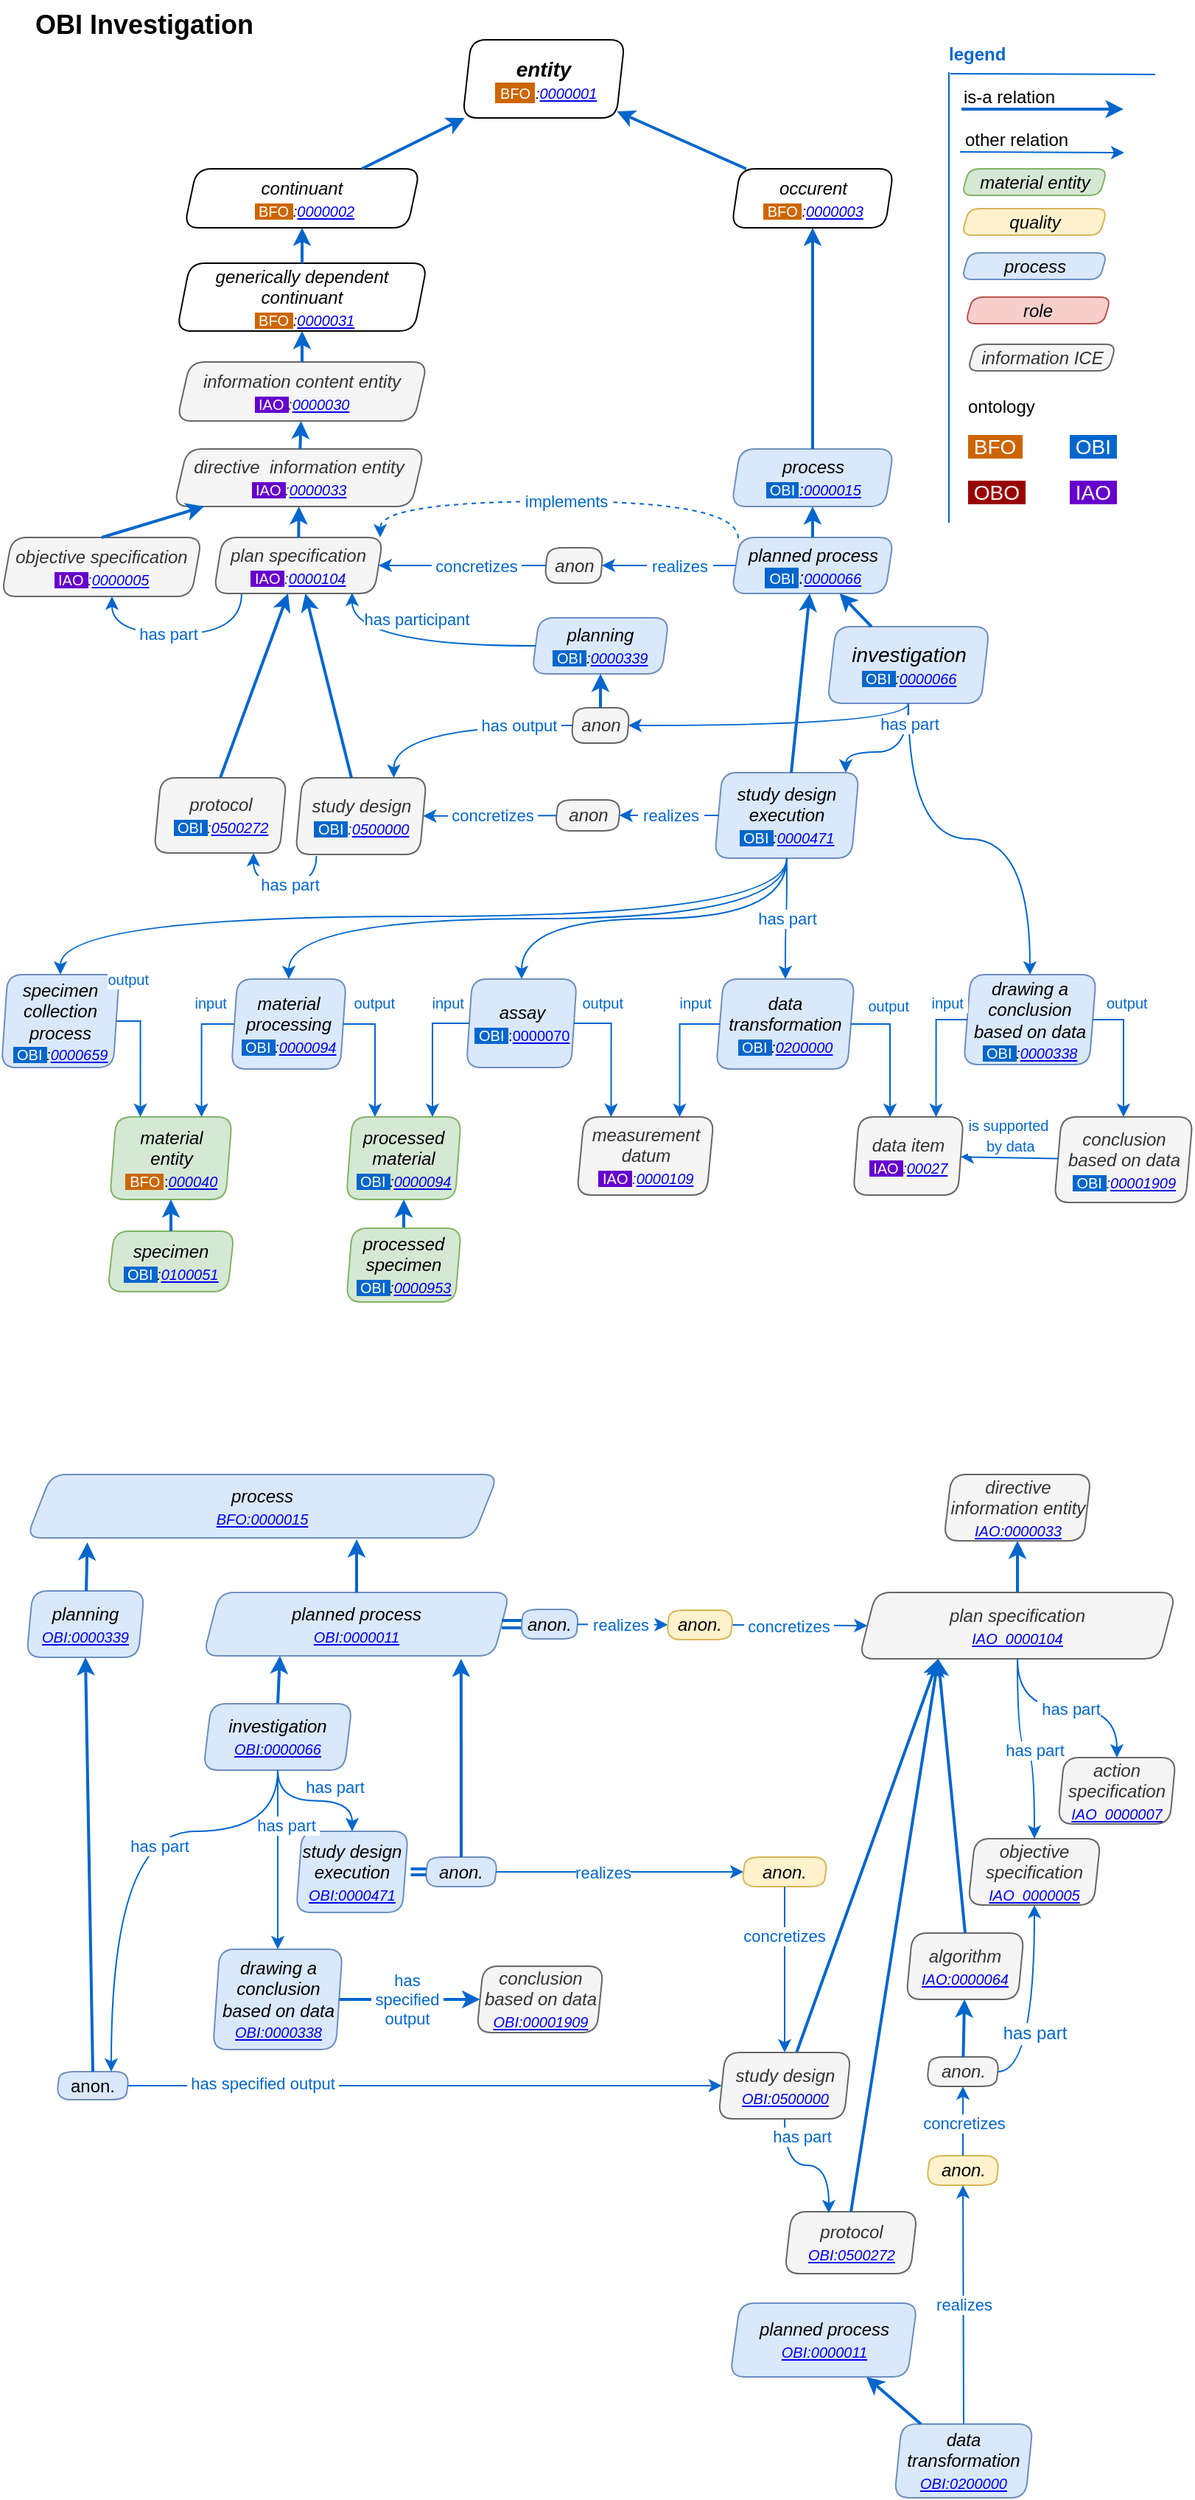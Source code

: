 <mxfile version="12.2.2" type="device" pages="1"><diagram id="a9fb5f0d-409a-006f-b482-ae5968d886a8" name="Investigation"><mxGraphModel dx="770" dy="482" grid="1" gridSize="10" guides="1" tooltips="1" connect="1" arrows="1" fold="1" page="1" pageScale="1" pageWidth="850" pageHeight="850" background="#ffffff" math="0" shadow="0"><root><mxCell id="0"/><mxCell id="1" parent="0"/><mxCell id="6" value="" style="rounded=0;html=1;exitX=0.5;exitY=0;jettySize=auto;orthogonalLoop=1;strokeColor=#0066CC;strokeWidth=2;entryX=0.25;entryY=1;" parent="1" source="2" target="5" edge="1"><mxGeometry relative="1" as="geometry"><mxPoint x="365" y="1124" as="targetPoint"/></mxGeometry></mxCell><mxCell id="2" value="&lt;i&gt;investigation&lt;br&gt;&lt;/i&gt;&lt;span&gt;&lt;font size=&quot;1&quot;&gt;&lt;i&gt;&lt;a href=&quot;http://purl.obolibrary.org/obo/OBI_0000066&quot;&gt;OBI:0000066&lt;/a&gt;&lt;/i&gt;&lt;/font&gt;&lt;/span&gt;&lt;br&gt;" style="shape=parallelogram;perimeter=parallelogramPerimeter;whiteSpace=wrap;html=1;strokeColor=#6c8ebf;fontSize=12;align=center;size=0.053;fillColor=#dae8fc;rounded=1;comic=0;shadow=0;spacing=0;line-height:.8rem" parent="1" vertex="1"><mxGeometry x="154" y="1155.5" width="101" height="45" as="geometry"/></mxCell><mxCell id="3" value="&lt;i&gt;drawing a conclusion based on data&lt;br&gt;&lt;/i&gt;&lt;span&gt;&lt;font size=&quot;1&quot;&gt;&lt;i&gt;&lt;a href=&quot;http://purl.obolibrary.org/obo/OBI_0000338&quot;&gt;OBI:0000338&lt;/a&gt;&lt;/i&gt;&lt;/font&gt;&lt;/span&gt;&lt;br&gt;" style="shape=parallelogram;perimeter=parallelogramPerimeter;whiteSpace=wrap;html=1;strokeColor=#6c8ebf;fontSize=12;align=center;size=0.053;fillColor=#dae8fc;rounded=1;comic=0;shadow=0;spacing=0;line-height:.8rem" parent="1" vertex="1"><mxGeometry x="160.5" y="1322" width="88" height="68" as="geometry"/></mxCell><mxCell id="4" value="&lt;i&gt;study design execution&lt;br&gt;&lt;/i&gt;&lt;span&gt;&lt;font size=&quot;1&quot;&gt;&lt;i&gt;&lt;a href=&quot;http://purl.obolibrary.org/obo/OBI_0000471&quot;&gt;OBI:0000471&lt;/a&gt;&lt;/i&gt;&lt;/font&gt;&lt;/span&gt;&lt;br&gt;" style="shape=parallelogram;perimeter=parallelogramPerimeter;whiteSpace=wrap;html=1;strokeColor=#6c8ebf;fontSize=12;align=center;size=0.053;fillColor=#dae8fc;rounded=1;comic=0;shadow=0;spacing=0;line-height:.8rem" parent="1" vertex="1"><mxGeometry x="217" y="1242" width="76" height="55" as="geometry"/></mxCell><mxCell id="5" value="&lt;i&gt;planned process&lt;br&gt;&lt;/i&gt;&lt;span&gt;&lt;font size=&quot;1&quot;&gt;&lt;i&gt;&lt;a href=&quot;http://purl.obolibrary.org/obo/OBI_0000011&quot;&gt;OBI:0000011&lt;/a&gt;&lt;/i&gt;&lt;/font&gt;&lt;/span&gt;&lt;br&gt;" style="shape=parallelogram;perimeter=parallelogramPerimeter;whiteSpace=wrap;html=1;strokeColor=#6c8ebf;fontSize=12;align=center;size=0.053;fillColor=#dae8fc;rounded=1;comic=0;shadow=0;spacing=0;line-height:.8rem" parent="1" vertex="1"><mxGeometry x="154" y="1080" width="208" height="43" as="geometry"/></mxCell><mxCell id="11" value="&lt;font color=&quot;#0066cc&quot;&gt;has part&lt;/font&gt;" style="rounded=0;html=1;jettySize=auto;orthogonalLoop=1;strokeColor=#0066CC;strokeWidth=1;entryX=0.5;entryY=0;exitX=0.5;exitY=1;edgeStyle=orthogonalEdgeStyle;curved=1;" parent="1" source="2" target="4" edge="1"><mxGeometry x="0.297" y="9" relative="1" as="geometry"><mxPoint x="323" y="1216" as="sourcePoint"/><mxPoint x="142.5" y="1290" as="targetPoint"/><mxPoint as="offset"/></mxGeometry></mxCell><mxCell id="12" value="&lt;font color=&quot;#0066cc&quot;&gt;&amp;nbsp;has part&amp;nbsp;&lt;/font&gt;" style="rounded=0;html=1;jettySize=auto;orthogonalLoop=1;strokeColor=#0066CC;strokeWidth=1;exitX=0.5;exitY=1;edgeStyle=orthogonalEdgeStyle;curved=1;" parent="1" source="2" target="3" edge="1"><mxGeometry x="-0.39" y="5" relative="1" as="geometry"><mxPoint x="426" y="1216" as="sourcePoint"/><mxPoint x="237.5" y="1218" as="targetPoint"/><mxPoint as="offset"/></mxGeometry></mxCell><mxCell id="13" value="anon." style="shape=parallelogram;perimeter=parallelogramPerimeter;whiteSpace=wrap;html=1;strokeColor=#6c8ebf;fontSize=12;align=center;size=0.053;fillColor=#dae8fc;rounded=1;comic=0;shadow=0;spacing=0;line-height:.8rem" parent="1" vertex="1"><mxGeometry x="54" y="1405" width="50" height="19" as="geometry"/></mxCell><mxCell id="14" value="&lt;font color=&quot;#0066cc&quot;&gt;&amp;nbsp;has part&amp;nbsp;&lt;/font&gt;" style="rounded=0;html=1;jettySize=auto;orthogonalLoop=1;strokeColor=#0066CC;strokeWidth=1;entryX=0.75;entryY=0;exitX=0.5;exitY=1;edgeStyle=orthogonalEdgeStyle;curved=1;" parent="1" source="2" target="13" edge="1"><mxGeometry x="-0.23" y="10" relative="1" as="geometry"><mxPoint x="296" y="1216" as="sourcePoint"/><mxPoint x="152.5" y="1218" as="targetPoint"/><Array as="points"><mxPoint x="205" y="1242"/><mxPoint x="92" y="1242"/></Array><mxPoint as="offset"/></mxGeometry></mxCell><mxCell id="15" value="&lt;i&gt;planning&lt;br&gt;&lt;/i&gt;&lt;span&gt;&lt;font size=&quot;1&quot;&gt;&lt;i&gt;&lt;a href=&quot;http://purl.obolibrary.org/obo/OBI_0000339&quot;&gt;OBI:0000339&lt;/a&gt;&lt;/i&gt;&lt;/font&gt;&lt;/span&gt;&lt;br&gt;" style="shape=parallelogram;perimeter=parallelogramPerimeter;whiteSpace=wrap;html=1;strokeColor=#6c8ebf;fontSize=12;align=center;size=0.053;fillColor=#dae8fc;rounded=1;comic=0;shadow=0;spacing=0;line-height:.8rem" parent="1" vertex="1"><mxGeometry x="34" y="1079" width="80" height="45" as="geometry"/></mxCell><mxCell id="16" value="" style="rounded=0;html=1;entryX=0.5;entryY=1;jettySize=auto;orthogonalLoop=1;strokeColor=#0066CC;strokeWidth=2;exitX=0.5;exitY=0;" parent="1" source="13" target="15" edge="1"><mxGeometry x="-0.717" relative="1" as="geometry"><mxPoint x="7.5" y="1280" as="sourcePoint"/><mxPoint x="152.5" y="1103" as="targetPoint"/><mxPoint as="offset"/></mxGeometry></mxCell><mxCell id="18" value="&lt;font color=&quot;#0066cc&quot;&gt;&amp;nbsp;has&amp;nbsp;specified&amp;nbsp;output&amp;nbsp;&lt;br&gt;&lt;/font&gt;" style="rounded=0;html=1;jettySize=auto;orthogonalLoop=1;strokeColor=#0066CC;strokeWidth=1;exitX=1;exitY=0.5;entryX=0;entryY=0.5;" parent="1" source="13" target="17" edge="1"><mxGeometry x="-0.549" y="2" relative="1" as="geometry"><mxPoint x="-5.5" y="1419" as="sourcePoint"/><mxPoint x="107.071" y="1347" as="targetPoint"/><mxPoint as="offset"/></mxGeometry></mxCell><mxCell id="22" value="&lt;span&gt;&lt;i&gt;&lt;font&gt;protocol&lt;br&gt;&lt;span style=&quot;font-size: 10px&quot;&gt;&lt;a href=&quot;http://purl.obolibrary.org/obo/OBI_0000272&quot;&gt;OBI:0500272&lt;/a&gt;&lt;/span&gt;&lt;/font&gt;&lt;/i&gt;&lt;/span&gt;&lt;br&gt;" style="shape=parallelogram;perimeter=parallelogramPerimeter;whiteSpace=wrap;html=1;strokeColor=#666666;fontSize=12;align=center;size=0.053;fillColor=#f5f5f5;rounded=1;comic=0;shadow=0;spacing=0;line-height:.8rem;fontColor=#333333;" parent="1" vertex="1"><mxGeometry x="548.5" y="1500" width="90" height="42" as="geometry"/></mxCell><mxCell id="23" value="&lt;font color=&quot;#0066cc&quot;&gt;has part&lt;/font&gt;" style="rounded=0;html=1;jettySize=auto;orthogonalLoop=1;strokeColor=#0066CC;strokeWidth=1;exitX=0.5;exitY=1;entryX=0.333;entryY=0.024;entryPerimeter=0;edgeStyle=orthogonalEdgeStyle;curved=1;" parent="1" source="17" target="22" edge="1"><mxGeometry x="-0.755" y="11" relative="1" as="geometry"><mxPoint x="243.5" y="1557" as="sourcePoint"/><mxPoint x="513" y="1532" as="targetPoint"/><mxPoint as="offset"/></mxGeometry></mxCell><mxCell id="24" value="&lt;span&gt;&lt;i&gt;&lt;font&gt;plan specification&lt;br&gt;&lt;/font&gt;&lt;/i&gt;&lt;/span&gt;&lt;span&gt;&lt;a href=&quot;http://purl.obolibrary.org/obo/IAO_0000104&quot;&gt;&lt;font style=&quot;font-size: 10px&quot;&gt;&lt;i&gt;IAO_0000104&lt;/i&gt;&lt;/font&gt;&lt;/a&gt;&lt;/span&gt;&lt;br&gt;" style="shape=parallelogram;perimeter=parallelogramPerimeter;whiteSpace=wrap;html=1;strokeColor=#666666;fontSize=12;align=center;size=0.053;fillColor=#f5f5f5;rounded=1;comic=0;shadow=0;spacing=0;line-height:.8rem;fontColor=#333333;" parent="1" vertex="1"><mxGeometry x="599" y="1080" width="215" height="45" as="geometry"/></mxCell><mxCell id="25" value="" style="rounded=0;html=1;jettySize=auto;orthogonalLoop=1;strokeColor=#0066CC;strokeWidth=2;entryX=0.25;entryY=1;" parent="1" source="17" target="24" edge="1"><mxGeometry x="-0.354" y="4" relative="1" as="geometry"><mxPoint x="268.5" y="1522" as="sourcePoint"/><mxPoint x="409.929" y="1387" as="targetPoint"/><mxPoint as="offset"/></mxGeometry></mxCell><mxCell id="26" value="" style="rounded=0;html=1;jettySize=auto;orthogonalLoop=1;strokeColor=#0066CC;strokeWidth=2;exitX=0.5;exitY=0;entryX=0.25;entryY=1;" parent="1" source="22" target="24" edge="1"><mxGeometry x="-0.518" relative="1" as="geometry"><mxPoint x="503.5" y="1582" as="sourcePoint"/><mxPoint x="423.5" y="1567" as="targetPoint"/><mxPoint as="offset"/></mxGeometry></mxCell><mxCell id="27" value="&lt;span&gt;&lt;i&gt;&lt;font&gt;objective specification&lt;br&gt;&lt;/font&gt;&lt;/i&gt;&lt;/span&gt;&lt;span&gt;&lt;font style=&quot;font-size: 10px&quot;&gt;&lt;i&gt;&lt;a href=&quot;http://purl.obolibrary.org/obo/IAO_0000005&quot;&gt;IAO_0000005&lt;/a&gt;&lt;/i&gt;&lt;/font&gt;&lt;/span&gt;&lt;br&gt;" style="shape=parallelogram;perimeter=parallelogramPerimeter;whiteSpace=wrap;html=1;strokeColor=#666666;fontSize=12;align=center;size=0.053;fillColor=#f5f5f5;rounded=1;comic=0;shadow=0;spacing=0;line-height:.8rem;fontColor=#333333;" parent="1" vertex="1"><mxGeometry x="673" y="1247" width="90" height="45" as="geometry"/></mxCell><mxCell id="28" value="&lt;span&gt;&lt;i&gt;&lt;font&gt;action specification&lt;br&gt;&lt;/font&gt;&lt;/i&gt;&lt;/span&gt;&lt;span&gt;&lt;font style=&quot;font-size: 10px&quot;&gt;&lt;i&gt;&lt;a href=&quot;http://purl.obolibrary.org/obo/IAO_0000007&quot;&gt;IAO_0000007&lt;/a&gt;&lt;/i&gt;&lt;/font&gt;&lt;/span&gt;&lt;br&gt;" style="shape=parallelogram;perimeter=parallelogramPerimeter;whiteSpace=wrap;html=1;strokeColor=#666666;fontSize=12;align=center;size=0.053;fillColor=#f5f5f5;rounded=1;comic=0;shadow=0;spacing=0;line-height:.8rem;fontColor=#333333;" parent="1" vertex="1"><mxGeometry x="734" y="1192" width="80" height="45" as="geometry"/></mxCell><mxCell id="29" value="&lt;font color=&quot;#0066cc&quot;&gt;&amp;nbsp;has part&amp;nbsp;&lt;/font&gt;" style="rounded=0;html=1;jettySize=auto;orthogonalLoop=1;strokeColor=#0066CC;strokeWidth=1;exitX=0.5;exitY=1;edgeStyle=orthogonalEdgeStyle;curved=1;" parent="1" source="24" target="27" edge="1"><mxGeometry x="0.096" relative="1" as="geometry"><mxPoint x="268.5" y="1522" as="sourcePoint"/><mxPoint x="663.5" y="1432" as="targetPoint"/><mxPoint as="offset"/></mxGeometry></mxCell><mxCell id="30" value="&lt;font color=&quot;#0066cc&quot;&gt;&amp;nbsp;has part&lt;/font&gt;" style="rounded=0;html=1;jettySize=auto;orthogonalLoop=1;strokeColor=#0066CC;strokeWidth=1;exitX=0.5;exitY=1;edgeStyle=orthogonalEdgeStyle;curved=1;" parent="1" source="24" target="28" edge="1"><mxGeometry relative="1" as="geometry"><mxPoint x="563.5" y="1362" as="sourcePoint"/><mxPoint x="511.093" y="1452" as="targetPoint"/></mxGeometry></mxCell><mxCell id="17" value="&lt;i&gt;study design&lt;br&gt;&lt;/i&gt;&lt;span&gt;&lt;a href=&quot;http://purl.obolibrary.org/obo/OBI_0500000&quot;&gt;&lt;i&gt;&lt;font style=&quot;font-size: 10px&quot;&gt;OBI:0500000&lt;/font&gt;&lt;/i&gt;&lt;/a&gt;&lt;/span&gt;&lt;br&gt;" style="shape=parallelogram;perimeter=parallelogramPerimeter;whiteSpace=wrap;html=1;strokeColor=#666666;fontSize=12;align=center;size=0.053;fillColor=#f5f5f5;rounded=1;comic=0;shadow=0;spacing=0;line-height:.8rem;fontColor=#333333;" parent="1" vertex="1"><mxGeometry x="503.5" y="1392" width="90" height="45" as="geometry"/></mxCell><mxCell id="31" value="&lt;span&gt;&lt;i&gt;&lt;font&gt;algorithm&lt;br&gt;&lt;span&gt;&lt;a href=&quot;http://purl.obolibrary.org/obo/IAO_0000064&quot;&gt;&lt;font style=&quot;font-size: 10px&quot;&gt;IAO:0000064&lt;/font&gt;&lt;/a&gt;&lt;/span&gt;&lt;/font&gt;&lt;/i&gt;&lt;/span&gt;&lt;br&gt;" style="shape=parallelogram;perimeter=parallelogramPerimeter;whiteSpace=wrap;html=1;strokeColor=#666666;fontSize=12;align=center;size=0.053;fillColor=#f5f5f5;rounded=1;comic=0;shadow=0;spacing=0;line-height:.8rem;fontColor=#333333;" parent="1" vertex="1"><mxGeometry x="631" y="1311" width="80" height="45" as="geometry"/></mxCell><mxCell id="32" value="" style="rounded=0;html=1;jettySize=auto;orthogonalLoop=1;strokeColor=#0066CC;strokeWidth=2;exitX=0.5;exitY=0;entryX=0.25;entryY=1;" parent="1" source="31" target="24" edge="1"><mxGeometry x="-0.305" relative="1" as="geometry"><mxPoint x="436.878" y="1522" as="sourcePoint"/><mxPoint x="774" y="1162" as="targetPoint"/><mxPoint as="offset"/></mxGeometry></mxCell><mxCell id="44" value="&lt;i&gt;process&lt;br&gt;&lt;/i&gt;&lt;span&gt;&lt;font size=&quot;1&quot;&gt;&lt;i&gt;&lt;a href=&quot;http://purl.obolibrary.org/obo/BFO_0000015&quot;&gt;BFO:0000015&lt;/a&gt;&lt;/i&gt;&lt;/font&gt;&lt;/span&gt;&lt;br&gt;" style="shape=parallelogram;perimeter=parallelogramPerimeter;whiteSpace=wrap;html=1;strokeColor=#6c8ebf;fontSize=12;align=center;size=0.053;fillColor=#dae8fc;rounded=1;comic=0;shadow=0;spacing=0;line-height:.8rem" parent="1" vertex="1"><mxGeometry x="34" y="1000" width="320" height="43" as="geometry"/></mxCell><mxCell id="45" value="" style="rounded=0;html=1;jettySize=auto;orthogonalLoop=1;strokeColor=#0066CC;strokeWidth=2;jumpStyle=arc;exitX=0.5;exitY=0;" parent="1" source="5" edge="1"><mxGeometry relative="1" as="geometry"><mxPoint x="240" y="1319.667" as="sourcePoint"/><mxPoint x="258" y="1044" as="targetPoint"/></mxGeometry></mxCell><mxCell id="47" value="" style="rounded=0;html=1;jettySize=auto;orthogonalLoop=1;strokeColor=#0066CC;strokeWidth=2;jumpStyle=arc;entryX=0.129;entryY=1.07;entryPerimeter=0;" parent="1" source="15" target="44" edge="1"><mxGeometry relative="1" as="geometry"><mxPoint x="240.672" y="1090" as="sourcePoint"/><mxPoint x="44" y="1062" as="targetPoint"/></mxGeometry></mxCell><mxCell id="50" value="&lt;i&gt;conclusion based on data&lt;br&gt;&lt;/i&gt;&lt;span&gt;&lt;font size=&quot;1&quot;&gt;&lt;i&gt;&lt;a href=&quot;http://purl.obolibrary.org/obo/OBI_0001909&quot;&gt;OBI:00001909&lt;/a&gt;&lt;/i&gt;&lt;/font&gt;&lt;/span&gt;&lt;br&gt;" style="shape=parallelogram;perimeter=parallelogramPerimeter;whiteSpace=wrap;html=1;strokeColor=#666666;fontSize=12;align=center;size=0.053;fillColor=#f5f5f5;rounded=1;comic=0;shadow=0;spacing=0;line-height:.8rem;fontColor=#333333;" parent="1" vertex="1"><mxGeometry x="339.5" y="1333.5" width="86" height="45" as="geometry"/></mxCell><mxCell id="53" value="&lt;i&gt;&lt;font style=&quot;font-size: 12px&quot;&gt;directive information entity&lt;/font&gt;&lt;br&gt;&lt;font style=&quot;font-size: 10px&quot;&gt;&lt;a href=&quot;http://purl.obolibrary.org/obo/IAO_0000033&quot;&gt;IAO:0000033&lt;/a&gt;&lt;/font&gt;&lt;/i&gt;&lt;font size=&quot;1&quot;&gt;&lt;i&gt;&lt;br&gt;&lt;/i&gt;&lt;/font&gt;" style="shape=parallelogram;perimeter=parallelogramPerimeter;whiteSpace=wrap;html=1;strokeColor=#666666;fontSize=12;align=center;size=0.053;fillColor=#f5f5f5;rounded=1;comic=0;shadow=0;spacing=0;line-height:.8rem;fontColor=#333333;" parent="1" vertex="1"><mxGeometry x="656.5" y="1000" width="100" height="45" as="geometry"/></mxCell><mxCell id="54" value="" style="rounded=0;html=1;jettySize=auto;orthogonalLoop=1;strokeColor=#0066CC;strokeWidth=2;" parent="1" source="24" target="53" edge="1"><mxGeometry relative="1" as="geometry"><mxPoint x="149.667" y="1525.667" as="sourcePoint"/><mxPoint x="149.667" y="1227" as="targetPoint"/></mxGeometry></mxCell><mxCell id="56" value="&lt;font color=&quot;#0066cc&quot;&gt;has&lt;br&gt;&amp;nbsp;specified&amp;nbsp;&lt;br&gt;output&lt;br&gt;&lt;/font&gt;" style="rounded=0;html=1;jettySize=auto;orthogonalLoop=1;strokeColor=#0066CC;strokeWidth=2;exitX=1;exitY=0.5;entryX=0;entryY=0.5;" parent="1" source="3" target="50" edge="1"><mxGeometry x="-0.048" relative="1" as="geometry"><mxPoint x="330" y="1376.5" as="sourcePoint"/><mxPoint x="372" y="1376.5" as="targetPoint"/><mxPoint as="offset"/></mxGeometry></mxCell><mxCell id="67" value="&lt;i&gt;data&lt;br&gt;transformation&lt;br&gt;&lt;/i&gt;&lt;span&gt;&lt;font size=&quot;1&quot;&gt;&lt;i&gt;&lt;a href=&quot;http://purl.obolibrary.org/obo/OBI_0200000&quot;&gt;OBI:0200000&lt;/a&gt;&lt;/i&gt;&lt;/font&gt;&lt;/span&gt;&lt;br&gt;" style="shape=parallelogram;perimeter=parallelogramPerimeter;whiteSpace=wrap;html=1;strokeColor=#6c8ebf;fontSize=12;align=center;size=0.053;fillColor=#dae8fc;rounded=1;comic=0;shadow=0;spacing=0;line-height:.8rem" parent="1" vertex="1"><mxGeometry x="623" y="1644" width="94" height="50" as="geometry"/></mxCell><mxCell id="171" style="rounded=0;jumpStyle=arc;html=1;jettySize=auto;orthogonalLoop=1;strokeColor=#0066CC;strokeWidth=2;" parent="1" source="67" target="gYWKQ_K5sMz9EhdF_emf-172" edge="1"><mxGeometry relative="1" as="geometry"><mxPoint x="483" y="1602" as="targetPoint"/><mxPoint x="197" y="1667" as="sourcePoint"/></mxGeometry></mxCell><mxCell id="gYWKQ_K5sMz9EhdF_emf-172" value="&lt;i&gt;planned process&lt;br&gt;&lt;/i&gt;&lt;span&gt;&lt;font size=&quot;1&quot;&gt;&lt;i&gt;&lt;a href=&quot;http://purl.obolibrary.org/obo/OBI_0000011&quot;&gt;OBI:0000011&lt;/a&gt;&lt;/i&gt;&lt;/font&gt;&lt;/span&gt;&lt;br&gt;" style="shape=parallelogram;perimeter=parallelogramPerimeter;whiteSpace=wrap;html=1;strokeColor=#6c8ebf;fontSize=12;align=center;size=0.053;fillColor=#dae8fc;rounded=1;comic=0;shadow=0;spacing=0;line-height:.8rem" parent="1" vertex="1"><mxGeometry x="511.5" y="1562" width="127" height="50" as="geometry"/></mxCell><mxCell id="7lAfpmQzUhSLnXKU7w6J-172" value="&lt;i&gt;&lt;font style=&quot;font-size: 14px&quot;&gt;investigation&lt;/font&gt;&lt;span style=&quot;background-color: rgb(0 , 102 , 204)&quot;&gt;&lt;br&gt;&lt;/span&gt;&lt;/i&gt;&lt;font style=&quot;font-size: 10px&quot;&gt;&lt;font&gt;&lt;span style=&quot;background-color: rgb(0 , 102 , 204)&quot;&gt;&lt;font color=&quot;#ffffff&quot;&gt;&amp;nbsp;OBI&amp;nbsp;&lt;/font&gt;&lt;/span&gt;&lt;i&gt;:&lt;/i&gt;&lt;/font&gt;&lt;span&gt;&lt;i&gt;&lt;a href=&quot;http://purl.obolibrary.org/obo/OBI_0000066&quot;&gt;0000066&lt;/a&gt;&lt;/i&gt;&lt;/span&gt;&lt;/font&gt;" style="shape=parallelogram;perimeter=parallelogramPerimeter;whiteSpace=wrap;html=1;strokeColor=#6c8ebf;fontSize=12;align=center;size=0.053;fillColor=#dae8fc;rounded=1;comic=0;shadow=0;spacing=0;line-height:.8rem" parent="1" vertex="1"><mxGeometry x="577.5" y="425" width="110" height="52" as="geometry"/></mxCell><mxCell id="7lAfpmQzUhSLnXKU7w6J-173" value="&lt;i&gt;drawing a conclusion &lt;br&gt;based on data&lt;br&gt;&lt;/i&gt;&lt;font style=&quot;font-size: 10px&quot;&gt;&lt;span style=&quot;background-color: rgb(0 , 102 , 204)&quot;&gt;&lt;font color=&quot;#ffffff&quot;&gt;&amp;nbsp;OBI&amp;nbsp;&lt;/font&gt;&lt;/span&gt;&lt;i&gt;:&lt;/i&gt;&lt;span&gt;&lt;i&gt;&lt;a href=&quot;http://purl.obolibrary.org/obo/OBI_0000338&quot;&gt;0000338&lt;/a&gt;&lt;/i&gt;&lt;/span&gt;&lt;/font&gt;&lt;br&gt;" style="shape=parallelogram;perimeter=parallelogramPerimeter;whiteSpace=wrap;html=1;strokeColor=#6c8ebf;fontSize=12;align=center;size=0.053;fillColor=#dae8fc;rounded=1;comic=0;shadow=0;spacing=0;line-height:.8rem" parent="1" vertex="1"><mxGeometry x="670" y="661" width="90" height="61" as="geometry"/></mxCell><mxCell id="7lAfpmQzUhSLnXKU7w6J-174" value="&lt;i&gt;study design execution&lt;br&gt;&lt;/i&gt;&lt;font style=&quot;font-size: 10px&quot;&gt;&lt;span style=&quot;background-color: rgb(0 , 102 , 204)&quot;&gt;&lt;font color=&quot;#ffffff&quot;&gt;&amp;nbsp;OBI&amp;nbsp;&lt;/font&gt;&lt;/span&gt;&lt;i&gt;:&lt;/i&gt;&lt;span&gt;&lt;i&gt;&lt;a href=&quot;http://purl.obolibrary.org/obo/OBI_0000471&quot;&gt;0000471&lt;/a&gt;&lt;/i&gt;&lt;/span&gt;&lt;/font&gt;&lt;br&gt;" style="shape=parallelogram;perimeter=parallelogramPerimeter;whiteSpace=wrap;html=1;strokeColor=#6c8ebf;fontSize=12;align=center;size=0.053;fillColor=#dae8fc;rounded=1;comic=0;shadow=0;spacing=0;line-height:.8rem" parent="1" vertex="1"><mxGeometry x="501" y="524" width="98" height="58" as="geometry"/></mxCell><mxCell id="7lAfpmQzUhSLnXKU7w6J-177" value="" style="rounded=0;html=1;jettySize=auto;orthogonalLoop=1;strokeColor=#0066CC;strokeWidth=1;exitX=0.5;exitY=1;edgeStyle=orthogonalEdgeStyle;curved=1;" parent="1" source="7lAfpmQzUhSLnXKU7w6J-172" target="7lAfpmQzUhSLnXKU7w6J-173" edge="1"><mxGeometry x="-0.406" y="25" relative="1" as="geometry"><mxPoint x="424.5" y="500" as="sourcePoint"/><mxPoint x="236" y="502" as="targetPoint"/><mxPoint as="offset"/></mxGeometry></mxCell><mxCell id="7lAfpmQzUhSLnXKU7w6J-185" value="&lt;i&gt;conclusion&lt;br&gt;based on data&lt;br&gt;&lt;/i&gt;&lt;font style=&quot;font-size: 10px&quot;&gt;&lt;span style=&quot;background-color: rgb(0 , 102 , 204)&quot;&gt;&lt;font color=&quot;#ffffff&quot;&gt;&amp;nbsp;OBI&amp;nbsp;&lt;/font&gt;&lt;/span&gt;&lt;i&gt;:&lt;/i&gt;&lt;span&gt;&lt;i&gt;&lt;a href=&quot;http://purl.obolibrary.org/obo/OBI_0001909&quot;&gt;00001909&lt;/a&gt;&lt;/i&gt;&lt;/span&gt;&lt;/font&gt;&lt;br&gt;" style="shape=parallelogram;perimeter=parallelogramPerimeter;whiteSpace=wrap;html=1;strokeColor=#666666;fontSize=12;align=center;size=0.053;fillColor=#f5f5f5;rounded=1;comic=0;shadow=0;spacing=0;line-height:.8rem;fontColor=#333333;" parent="1" vertex="1"><mxGeometry x="731.5" y="757.5" width="94" height="58" as="geometry"/></mxCell><mxCell id="7lAfpmQzUhSLnXKU7w6J-186" value="&lt;font color=&quot;#0066cc&quot; style=&quot;font-size: 10px&quot;&gt;&amp;nbsp;output&lt;br&gt;&lt;/font&gt;" style="rounded=0;html=1;jettySize=auto;orthogonalLoop=1;strokeColor=#0066CC;strokeWidth=1;exitX=1;exitY=0.5;entryX=0.5;entryY=0;entryDx=0;entryDy=0;edgeStyle=orthogonalEdgeStyle;" parent="1" source="7lAfpmQzUhSLnXKU7w6J-173" target="7lAfpmQzUhSLnXKU7w6J-185" edge="1"><mxGeometry x="-0.517" y="12" relative="1" as="geometry"><mxPoint x="707" y="587.5" as="sourcePoint"/><mxPoint x="749" y="587.5" as="targetPoint"/><mxPoint x="-12" y="-12" as="offset"/><Array as="points"><mxPoint x="779" y="692"/></Array></mxGeometry></mxCell><mxCell id="7lAfpmQzUhSLnXKU7w6J-192" value="&lt;font color=&quot;#0066cc&quot;&gt;&amp;nbsp;realizes&amp;nbsp;&lt;/font&gt;" style="rounded=0;html=1;jettySize=auto;orthogonalLoop=1;strokeColor=#0066CC;strokeWidth=1;" parent="1" source="7lAfpmQzUhSLnXKU7w6J-174" target="7lAfpmQzUhSLnXKU7w6J-193" edge="1"><mxGeometry x="-0.04" relative="1" as="geometry"><mxPoint x="261.423" y="956.593" as="sourcePoint"/><mxPoint x="202.5" y="647.5" as="targetPoint"/><mxPoint as="offset"/></mxGeometry></mxCell><mxCell id="7lAfpmQzUhSLnXKU7w6J-193" value="&lt;i&gt;&lt;font style=&quot;font-size: 12px&quot;&gt;anon&lt;/font&gt;&lt;br&gt;&lt;/i&gt;" style="shape=parallelogram;perimeter=parallelogramPerimeter;whiteSpace=wrap;html=1;strokeColor=#666666;fontSize=12;align=center;size=0.053;fillColor=#f5f5f5;rounded=1;comic=0;shadow=0;spacing=0;line-height:.8rem;fontColor=#333333;" parent="1" vertex="1"><mxGeometry x="392.5" y="542.5" width="45" height="21" as="geometry"/></mxCell><mxCell id="7lAfpmQzUhSLnXKU7w6J-194" value="&lt;font color=&quot;#0066cc&quot;&gt;&amp;nbsp;concretizes&amp;nbsp;&lt;/font&gt;" style="rounded=0;html=1;jettySize=auto;orthogonalLoop=1;strokeColor=#0066CC;strokeWidth=1;" parent="1" source="7lAfpmQzUhSLnXKU7w6J-193" target="7lAfpmQzUhSLnXKU7w6J-195" edge="1"><mxGeometry x="-0.043" relative="1" as="geometry"><mxPoint x="302.5" y="689.5" as="sourcePoint"/><mxPoint x="372.5" y="739.5" as="targetPoint"/><mxPoint as="offset"/></mxGeometry></mxCell><mxCell id="7lAfpmQzUhSLnXKU7w6J-195" value="&lt;i&gt;study design&lt;br&gt;&lt;/i&gt;&lt;font style=&quot;font-size: 10px&quot;&gt;&lt;span style=&quot;background-color: rgb(0 , 102 , 204)&quot;&gt;&lt;font color=&quot;#ffffff&quot; style=&quot;font-size: 10px&quot;&gt;&amp;nbsp;OBI&amp;nbsp;&lt;/font&gt;&lt;/span&gt;&lt;i&gt;:&lt;/i&gt;&lt;span&gt;&lt;i&gt;&lt;font style=&quot;font-size: 10px&quot;&gt;&lt;a href=&quot;http://purl.obolibrary.org/obo/OBI_0500000&quot;&gt;0500000&lt;/a&gt;&lt;/font&gt;&lt;/i&gt;&lt;/span&gt;&lt;/font&gt;&lt;br&gt;" style="shape=parallelogram;perimeter=parallelogramPerimeter;whiteSpace=wrap;html=1;strokeColor=#666666;fontSize=12;align=center;size=0.053;fillColor=#f5f5f5;rounded=1;comic=0;shadow=0;spacing=0;line-height:.8rem;fontColor=#333333;" parent="1" vertex="1"><mxGeometry x="216.5" y="527.5" width="89" height="52" as="geometry"/></mxCell><mxCell id="7lAfpmQzUhSLnXKU7w6J-196" value="&lt;span&gt;&lt;i&gt;&lt;font&gt;plan specification&lt;br&gt;&lt;/font&gt;&lt;/i&gt;&lt;/span&gt;&lt;font style=&quot;font-size: 10px&quot;&gt;&lt;span style=&quot;background-color: rgb(102 , 0 , 204)&quot;&gt;&lt;font color=&quot;#ffffff&quot; style=&quot;font-size: 10px&quot;&gt;&amp;nbsp;IAO&amp;nbsp;&lt;/font&gt;&lt;/span&gt;&lt;i&gt;:&lt;/i&gt;&lt;span&gt;&lt;font style=&quot;font-size: 10px&quot;&gt;&lt;i&gt;&lt;a href=&quot;http://purl.obolibrary.org/obo/IAO_0000104&quot;&gt;0000104&lt;/a&gt;&lt;/i&gt;&lt;/font&gt;&lt;/span&gt;&lt;/font&gt;&lt;br&gt;" style="shape=parallelogram;perimeter=parallelogramPerimeter;whiteSpace=wrap;html=1;strokeColor=#666666;fontSize=12;align=center;size=0.053;fillColor=#f5f5f5;rounded=1;comic=0;shadow=0;spacing=0;line-height:.8rem;fontColor=#333333;" parent="1" vertex="1"><mxGeometry x="161" y="364.5" width="115" height="38" as="geometry"/></mxCell><mxCell id="7lAfpmQzUhSLnXKU7w6J-197" value="" style="rounded=0;html=1;jettySize=auto;orthogonalLoop=1;strokeColor=#0066CC;strokeWidth=2;" parent="1" source="7lAfpmQzUhSLnXKU7w6J-195" target="7lAfpmQzUhSLnXKU7w6J-196" edge="1"><mxGeometry relative="1" as="geometry"><mxPoint x="385" y="751.5" as="sourcePoint"/><mxPoint x="385" y="716.5" as="targetPoint"/></mxGeometry></mxCell><mxCell id="7lAfpmQzUhSLnXKU7w6J-198" value="&lt;span&gt;&lt;i&gt;&lt;font&gt;objective specification&lt;br&gt;&lt;/font&gt;&lt;/i&gt;&lt;/span&gt;&lt;font style=&quot;font-size: 10px&quot;&gt;&lt;font color=&quot;#ffffff&quot; style=&quot;background-color: rgb(102 , 0 , 204) ; font-size: 10px&quot;&gt;&amp;nbsp;IAO&amp;nbsp;&lt;/font&gt;&lt;i&gt;:&lt;/i&gt;&lt;span&gt;&lt;font style=&quot;font-size: 10px&quot;&gt;&lt;i&gt;&lt;a href=&quot;http://purl.obolibrary.org/obo/IAO_0000005&quot;&gt;0000005&lt;/a&gt;&lt;/i&gt;&lt;/font&gt;&lt;/span&gt;&lt;/font&gt;&lt;br&gt;" style="shape=parallelogram;perimeter=parallelogramPerimeter;whiteSpace=wrap;html=1;strokeColor=#666666;fontSize=12;align=center;size=0.053;fillColor=#f5f5f5;rounded=1;comic=0;shadow=0;spacing=0;line-height:.8rem;fontColor=#333333;" parent="1" vertex="1"><mxGeometry x="17" y="364.5" width="136" height="40" as="geometry"/></mxCell><mxCell id="7lAfpmQzUhSLnXKU7w6J-199" value="&lt;font color=&quot;#0066cc&quot;&gt;&amp;nbsp;has part&amp;nbsp;&lt;/font&gt;" style="rounded=0;html=1;jettySize=auto;orthogonalLoop=1;strokeColor=#0066CC;strokeWidth=1;edgeStyle=orthogonalEdgeStyle;curved=1;exitX=0.165;exitY=1;exitDx=0;exitDy=0;exitPerimeter=0;" parent="1" source="7lAfpmQzUhSLnXKU7w6J-196" target="7lAfpmQzUhSLnXKU7w6J-198" edge="1"><mxGeometry x="0.096" relative="1" as="geometry"><mxPoint x="266" y="356" as="sourcePoint"/><mxPoint x="314" y="617.5" as="targetPoint"/><mxPoint as="offset"/><Array as="points"><mxPoint x="180" y="430"/><mxPoint x="92" y="430"/></Array></mxGeometry></mxCell><mxCell id="7lAfpmQzUhSLnXKU7w6J-200" value="&lt;i&gt;specimen collection process&lt;br&gt;&lt;/i&gt;&lt;font style=&quot;font-size: 10px&quot;&gt;&lt;span style=&quot;background-color: rgb(0 , 102 , 204)&quot;&gt;&lt;font color=&quot;#ffffff&quot;&gt;&amp;nbsp;OBI&amp;nbsp;&lt;/font&gt;&lt;/span&gt;&lt;i&gt;:&lt;/i&gt;&lt;span&gt;&lt;i&gt;&lt;a href=&quot;http://purl.obolibrary.org/obo/OBI_0000659&quot;&gt;0000659&lt;/a&gt;&lt;/i&gt;&lt;/span&gt;&lt;/font&gt;&lt;br&gt;" style="shape=parallelogram;perimeter=parallelogramPerimeter;whiteSpace=wrap;html=1;strokeColor=#6c8ebf;fontSize=12;align=center;size=0.053;fillColor=#dae8fc;rounded=1;comic=0;shadow=0;spacing=0;line-height:.8rem" parent="1" vertex="1"><mxGeometry x="17" y="661" width="80" height="63" as="geometry"/></mxCell><mxCell id="7lAfpmQzUhSLnXKU7w6J-201" value="" style="rounded=0;html=1;jettySize=auto;orthogonalLoop=1;strokeColor=#0066CC;strokeWidth=1;exitX=0.5;exitY=1;edgeStyle=orthogonalEdgeStyle;curved=1;exitDx=0;exitDy=0;entryX=0.5;entryY=0;entryDx=0;entryDy=0;" parent="1" source="7lAfpmQzUhSLnXKU7w6J-174" target="7lAfpmQzUhSLnXKU7w6J-200" edge="1"><mxGeometry x="-0.49" y="-6" relative="1" as="geometry"><mxPoint x="161.5" y="526" as="sourcePoint"/><mxPoint x="54" y="680" as="targetPoint"/><mxPoint as="offset"/></mxGeometry></mxCell><mxCell id="a10deVWG5RNkLN2p68-t-171" value="&lt;i&gt;material&lt;br&gt;entity&lt;br&gt;&lt;/i&gt;&lt;font style=&quot;font-size: 10px&quot;&gt;&lt;font color=&quot;#ffffff&quot;&gt;&lt;font style=&quot;background-color: rgb(204 , 102 , 0)&quot;&gt;&amp;nbsp;BFO&amp;nbsp;&lt;/font&gt;&lt;/font&gt;:&lt;i&gt;&lt;a href=&quot;http://purl.obolibrary.org/obo/BFO_0000040&quot;&gt;000040&lt;/a&gt;&lt;/i&gt;&lt;/font&gt;&lt;br&gt;" style="shape=parallelogram;perimeter=parallelogramPerimeter;whiteSpace=wrap;html=1;strokeColor=#82b366;fontSize=12;align=center;size=0.053;fillColor=#d5e8d4;rounded=1;comic=0;shadow=0;spacing=0;line-height:.8rem;strokeWidth=1;" parent="1" vertex="1"><mxGeometry x="90.5" y="757.5" width="83" height="56" as="geometry"/></mxCell><mxCell id="eMgEYJ2wpevYGuofu9mL-171" value="&lt;i&gt;material processing&lt;br&gt;&lt;/i&gt;&lt;font style=&quot;font-size: 10px&quot;&gt;&lt;span style=&quot;background-color: rgb(0 , 102 , 204)&quot;&gt;&lt;font color=&quot;#ffffff&quot;&gt;&amp;nbsp;OBI&amp;nbsp;&lt;/font&gt;&lt;/span&gt;&lt;i&gt;:&lt;/i&gt;&lt;span&gt;&lt;i&gt;&lt;a href=&quot;http://purl.obolibrary.org/obo/OBI_0000094&quot;&gt;0000094&lt;/a&gt;&lt;/i&gt;&lt;/span&gt;&lt;/font&gt;&lt;br&gt;" style="shape=parallelogram;perimeter=parallelogramPerimeter;whiteSpace=wrap;html=1;strokeColor=#6c8ebf;fontSize=12;align=center;size=0.053;fillColor=#dae8fc;rounded=1;comic=0;shadow=0;spacing=0;line-height:.8rem" parent="1" vertex="1"><mxGeometry x="173" y="664" width="78" height="61" as="geometry"/></mxCell><mxCell id="eMgEYJ2wpevYGuofu9mL-172" value="&lt;font color=&quot;#0066cc&quot;&gt;&lt;font style=&quot;font-size: 10px&quot;&gt;output&amp;nbsp;&lt;/font&gt;&lt;br&gt;&lt;/font&gt;" style="rounded=0;html=1;jettySize=auto;orthogonalLoop=1;strokeColor=#0066CC;strokeWidth=1;entryX=0.25;entryY=0;exitX=1;exitY=0.5;edgeStyle=orthogonalEdgeStyle;entryDx=0;entryDy=0;" parent="1" source="eMgEYJ2wpevYGuofu9mL-171" target="eMgEYJ2wpevYGuofu9mL-173" edge="1"><mxGeometry x="-0.482" y="15" relative="1" as="geometry"><mxPoint x="191" y="615" as="sourcePoint"/><mxPoint x="293" y="655" as="targetPoint"/><mxPoint x="-15" y="-15" as="offset"/><Array as="points"><mxPoint x="271" y="695"/></Array></mxGeometry></mxCell><mxCell id="eMgEYJ2wpevYGuofu9mL-173" value="&lt;span&gt;&lt;i&gt;&lt;font&gt;processed material&lt;br&gt;&lt;/font&gt;&lt;/i&gt;&lt;/span&gt;&lt;font style=&quot;font-size: 10px&quot;&gt;&lt;span style=&quot;background-color: rgb(0 , 102 , 204)&quot;&gt;&lt;font color=&quot;#ffffff&quot;&gt;&amp;nbsp;OBI&amp;nbsp;&lt;/font&gt;&lt;/span&gt;&lt;i&gt;:&lt;/i&gt;&lt;font color=&quot;#0000ee&quot;&gt;&lt;i&gt;&lt;u&gt;&lt;a href=&quot;http://purl.obolibrary.org/obo/OBI_0000094&quot;&gt;0000094&lt;/a&gt;&lt;/u&gt;&lt;/i&gt;&lt;/font&gt;&lt;/font&gt;&lt;br&gt;" style="shape=parallelogram;perimeter=parallelogramPerimeter;whiteSpace=wrap;html=1;strokeColor=#82b366;fontSize=12;align=center;size=0.053;fillColor=#d5e8d4;rounded=1;comic=0;shadow=0;spacing=0;line-height:.8rem;" parent="1" vertex="1"><mxGeometry x="251" y="757.5" width="78" height="56" as="geometry"/></mxCell><mxCell id="eMgEYJ2wpevYGuofu9mL-174" style="edgeStyle=orthogonalEdgeStyle;rounded=0;html=1;exitX=0.5;exitY=0;entryX=0.5;entryY=1;jettySize=auto;orthogonalLoop=1;strokeWidth=2;strokeColor=#0066CC;" parent="1" source="eMgEYJ2wpevYGuofu9mL-176" target="eMgEYJ2wpevYGuofu9mL-173" edge="1"><mxGeometry relative="1" as="geometry"/></mxCell><mxCell id="eMgEYJ2wpevYGuofu9mL-176" value="&lt;span&gt;&lt;i&gt;&lt;font&gt;processed specimen&lt;br&gt;&lt;/font&gt;&lt;/i&gt;&lt;/span&gt;&lt;font style=&quot;font-size: 10px&quot;&gt;&lt;span style=&quot;background-color: rgb(0 , 102 , 204)&quot;&gt;&lt;font color=&quot;#ffffff&quot;&gt;&amp;nbsp;OBI&amp;nbsp;&lt;/font&gt;&lt;/span&gt;&lt;i&gt;:&lt;/i&gt;&lt;font color=&quot;#0000ee&quot;&gt;&lt;i&gt;&lt;u&gt;&lt;a href=&quot;http://purl.obolibrary.org/obo/OBI_0000953&quot;&gt;0000953&lt;/a&gt;&lt;/u&gt;&lt;/i&gt;&lt;/font&gt;&lt;/font&gt;&lt;br&gt;" style="shape=parallelogram;perimeter=parallelogramPerimeter;whiteSpace=wrap;html=1;strokeColor=#82b366;fontSize=12;align=center;size=0.053;fillColor=#d5e8d4;rounded=1;comic=0;shadow=0;spacing=0;line-height:.8rem;" parent="1" vertex="1"><mxGeometry x="251" y="833" width="78" height="50" as="geometry"/></mxCell><mxCell id="VfvWp1EABlOIP8hyq3m6-171" value="&lt;i&gt;assay&lt;br&gt;&lt;/i&gt;&lt;font style=&quot;font-size: 10px&quot;&gt;&lt;span style=&quot;background-color: rgb(0 , 102 , 204)&quot;&gt;&lt;font color=&quot;#ffffff&quot; style=&quot;font-size: 10px&quot;&gt;&amp;nbsp;OBI&amp;nbsp;&lt;/font&gt;&lt;/span&gt;:&lt;a href=&quot;http://purl.obolibrary.org/obo/OBI_0000070&quot;&gt;0000070&lt;/a&gt;&lt;/font&gt;&lt;br&gt;" style="shape=parallelogram;perimeter=parallelogramPerimeter;whiteSpace=wrap;html=1;strokeColor=#6c8ebf;fontSize=12;align=center;size=0.053;fillColor=#dae8fc;rounded=1;comic=0;shadow=0;spacing=0;line-height:.8rem" parent="1" vertex="1"><mxGeometry x="332.5" y="664" width="75" height="60" as="geometry"/></mxCell><mxCell id="VfvWp1EABlOIP8hyq3m6-173" value="" style="rounded=0;html=1;jettySize=auto;orthogonalLoop=1;strokeColor=#0066CC;strokeWidth=1;edgeStyle=orthogonalEdgeStyle;curved=1;entryX=0.5;entryY=0;entryDx=0;entryDy=0;exitX=0.5;exitY=1;exitDx=0;exitDy=0;" parent="1" source="7lAfpmQzUhSLnXKU7w6J-174" target="VfvWp1EABlOIP8hyq3m6-171" edge="1"><mxGeometry x="-0.322" y="9" relative="1" as="geometry"><mxPoint x="431" y="606" as="sourcePoint"/><mxPoint x="317" y="688" as="targetPoint"/><mxPoint as="offset"/><Array as="points"><mxPoint x="550" y="623"/><mxPoint x="370" y="623"/></Array></mxGeometry></mxCell><mxCell id="QISglBU-sTtaWvfgfRpv-171" value="&lt;i&gt;data&lt;br&gt;transformation&lt;br&gt;&lt;/i&gt;&lt;font style=&quot;font-size: 10px&quot;&gt;&lt;span style=&quot;background-color: rgb(0 , 102 , 204)&quot;&gt;&lt;font color=&quot;#ffffff&quot;&gt;&amp;nbsp;OBI&amp;nbsp;&lt;/font&gt;&lt;/span&gt;&lt;i&gt;:&lt;/i&gt;&lt;span&gt;&lt;i&gt;&lt;a href=&quot;http://purl.obolibrary.org/obo/OBI_0200000&quot;&gt;0200000&lt;/a&gt;&lt;/i&gt;&lt;/span&gt;&lt;/font&gt;&lt;br&gt;" style="shape=parallelogram;perimeter=parallelogramPerimeter;whiteSpace=wrap;html=1;strokeColor=#6c8ebf;fontSize=12;align=center;size=0.053;fillColor=#dae8fc;rounded=1;comic=0;shadow=0;spacing=0;line-height:.8rem" parent="1" vertex="1"><mxGeometry x="502" y="664" width="94" height="61" as="geometry"/></mxCell><mxCell id="QISglBU-sTtaWvfgfRpv-172" value="" style="rounded=0;html=1;jettySize=auto;orthogonalLoop=1;strokeColor=#0066CC;strokeWidth=1;edgeStyle=orthogonalEdgeStyle;curved=1;exitX=0.5;exitY=1;exitDx=0;exitDy=0;" parent="1" source="7lAfpmQzUhSLnXKU7w6J-174" target="QISglBU-sTtaWvfgfRpv-171" edge="1"><mxGeometry x="-0.322" y="9" relative="1" as="geometry"><mxPoint x="431" y="606" as="sourcePoint"/><mxPoint x="584" y="689" as="targetPoint"/><mxPoint as="offset"/></mxGeometry></mxCell><mxCell id="5R0b4rjKqAJiMaO3f_Gm-171" value="&lt;span&gt;&lt;i&gt;&lt;font&gt;specimen&lt;br&gt;&lt;/font&gt;&lt;/i&gt;&lt;/span&gt;&lt;font style=&quot;font-size: 10px&quot;&gt;&lt;span style=&quot;background-color: rgb(0 , 102 , 204)&quot;&gt;&lt;font color=&quot;#ffffff&quot;&gt;&amp;nbsp;OBI&amp;nbsp;&lt;/font&gt;&lt;/span&gt;&lt;i&gt;:&lt;/i&gt;&lt;font color=&quot;#0000ee&quot;&gt;&lt;i&gt;&lt;u&gt;&lt;a href=&quot;http://purl.obolibrary.org/obo/OBI_0100051&quot;&gt;0100051&lt;/a&gt;&lt;/u&gt;&lt;/i&gt;&lt;/font&gt;&lt;/font&gt;&lt;br&gt;" style="shape=parallelogram;perimeter=parallelogramPerimeter;whiteSpace=wrap;html=1;strokeColor=#82b366;fontSize=12;align=center;size=0.053;fillColor=#d5e8d4;rounded=1;comic=0;shadow=0;spacing=0;line-height:.8rem;" parent="1" vertex="1"><mxGeometry x="89" y="835" width="86" height="41" as="geometry"/></mxCell><mxCell id="5R0b4rjKqAJiMaO3f_Gm-172" style="edgeStyle=orthogonalEdgeStyle;rounded=0;html=1;jettySize=auto;orthogonalLoop=1;strokeWidth=2;strokeColor=#0066CC;" parent="1" source="5R0b4rjKqAJiMaO3f_Gm-171" target="a10deVWG5RNkLN2p68-t-171" edge="1"><mxGeometry relative="1" as="geometry"><mxPoint x="410.5" y="865" as="sourcePoint"/><mxPoint x="410.5" y="825" as="targetPoint"/></mxGeometry></mxCell><mxCell id="DnVV8Xxcq80e-JTQpZEh-171" value="&lt;i&gt;&lt;font style=&quot;font-size: 12px&quot;&gt;data item&lt;/font&gt;&lt;br&gt;&lt;/i&gt;&lt;font style=&quot;font-size: 10px&quot;&gt;&lt;font color=&quot;#ffffff&quot; style=&quot;background-color: rgb(102 , 0 , 204)&quot;&gt;&amp;nbsp;IAO&amp;nbsp;&lt;/font&gt;&lt;i&gt;:&lt;/i&gt;&lt;i&gt;&lt;a href=&quot;http://purl.obolibrary.org/obo/IAO_0000027&quot;&gt;00027&lt;/a&gt;&lt;/i&gt;&lt;/font&gt;&lt;font size=&quot;1&quot;&gt;&lt;i&gt;&lt;br&gt;&lt;/i&gt;&lt;/font&gt;" style="shape=parallelogram;perimeter=parallelogramPerimeter;whiteSpace=wrap;html=1;strokeColor=#666666;fontSize=12;align=center;size=0.053;fillColor=#f5f5f5;rounded=1;comic=0;shadow=0;spacing=0;line-height:.8rem;fontColor=#333333;" parent="1" vertex="1"><mxGeometry x="595" y="757.5" width="75" height="53" as="geometry"/></mxCell><mxCell id="3d4CWlphrVHfNaTP38CV-171" value="&lt;i&gt;&lt;font style=&quot;font-size: 12px&quot;&gt;measurement&lt;br&gt;datum&lt;/font&gt;&lt;br&gt;&lt;/i&gt;&lt;font style=&quot;font-size: 10px&quot;&gt;&lt;font color=&quot;#ffffff&quot; style=&quot;background-color: rgb(102 , 0 , 204)&quot;&gt;&amp;nbsp;IAO&amp;nbsp;&lt;/font&gt;&lt;i&gt;:&lt;/i&gt;&lt;i&gt;&lt;a href=&quot;http://purl.obolibrary.org/obo/IAO_0000109&quot;&gt;0000109&lt;/a&gt;&lt;/i&gt;&lt;/font&gt;&lt;font size=&quot;1&quot;&gt;&lt;i&gt;&lt;br&gt;&lt;/i&gt;&lt;/font&gt;" style="shape=parallelogram;perimeter=parallelogramPerimeter;whiteSpace=wrap;html=1;strokeColor=#666666;fontSize=12;align=center;size=0.053;fillColor=#f5f5f5;rounded=1;comic=0;shadow=0;spacing=0;line-height:.8rem;fontColor=#333333;" parent="1" vertex="1"><mxGeometry x="407.5" y="757.5" width="93" height="53" as="geometry"/></mxCell><mxCell id="3d4CWlphrVHfNaTP38CV-172" value="&lt;font color=&quot;#0066cc&quot;&gt;&lt;font style=&quot;font-size: 10px&quot;&gt;input&amp;nbsp;&lt;/font&gt;&lt;br&gt;&lt;/font&gt;" style="rounded=0;html=1;jettySize=auto;orthogonalLoop=1;strokeColor=#0066CC;strokeWidth=1;edgeStyle=orthogonalEdgeStyle;entryX=0.75;entryY=0;entryDx=0;entryDy=0;" parent="1" source="eMgEYJ2wpevYGuofu9mL-171" target="a10deVWG5RNkLN2p68-t-171" edge="1"><mxGeometry x="-0.646" y="-15" relative="1" as="geometry"><mxPoint x="236.08" y="694.5" as="sourcePoint"/><mxPoint x="185" y="718.5" as="targetPoint"/><mxPoint as="offset"/><Array as="points"><mxPoint x="153" y="695"/></Array></mxGeometry></mxCell><mxCell id="3d4CWlphrVHfNaTP38CV-173" value="&lt;font color=&quot;#0066cc&quot;&gt;&lt;font style=&quot;font-size: 10px&quot;&gt;output&amp;nbsp;&lt;/font&gt;&lt;br&gt;&lt;/font&gt;" style="rounded=0;html=1;jettySize=auto;orthogonalLoop=1;strokeColor=#0066CC;strokeWidth=1;entryX=0.25;entryY=0;entryDx=0;entryDy=0;exitX=1;exitY=0.5;exitDx=0;exitDy=0;edgeStyle=orthogonalEdgeStyle;" parent="1" source="7lAfpmQzUhSLnXKU7w6J-200" target="a10deVWG5RNkLN2p68-t-171" edge="1"><mxGeometry x="-0.605" y="16" relative="1" as="geometry"><mxPoint x="94.867" y="695.5" as="sourcePoint"/><mxPoint x="425" y="706" as="targetPoint"/><mxPoint x="-7" y="-13" as="offset"/><Array as="points"><mxPoint x="111" y="693"/></Array></mxGeometry></mxCell><mxCell id="3d4CWlphrVHfNaTP38CV-174" value="&lt;font color=&quot;#0066cc&quot;&gt;&lt;font style=&quot;font-size: 10px&quot;&gt;input&amp;nbsp;&lt;/font&gt;&lt;br&gt;&lt;/font&gt;" style="rounded=0;html=1;jettySize=auto;orthogonalLoop=1;strokeColor=#0066CC;strokeWidth=1;edgeStyle=orthogonalEdgeStyle;entryX=0.75;entryY=0;entryDx=0;entryDy=0;" parent="1" source="VfvWp1EABlOIP8hyq3m6-171" target="eMgEYJ2wpevYGuofu9mL-173" edge="1"><mxGeometry x="-0.672" y="-14" relative="1" as="geometry"><mxPoint x="280.1" y="704.207" as="sourcePoint"/><mxPoint x="230.264" y="703.812" as="targetPoint"/><mxPoint x="1" as="offset"/></mxGeometry></mxCell><mxCell id="VfvWp1EABlOIP8hyq3m6-172" value="&lt;font color=&quot;#0066cc&quot;&gt;&amp;nbsp;has part&amp;nbsp;&lt;/font&gt;" style="rounded=0;html=1;jettySize=auto;orthogonalLoop=1;strokeColor=#0066CC;strokeWidth=1;edgeStyle=orthogonalEdgeStyle;curved=1;entryX=0.5;entryY=0;entryDx=0;entryDy=0;exitX=0.5;exitY=1;exitDx=0;exitDy=0;" parent="1" source="7lAfpmQzUhSLnXKU7w6J-174" target="eMgEYJ2wpevYGuofu9mL-171" edge="1"><mxGeometry x="-0.808" relative="1" as="geometry"><mxPoint x="431" y="606" as="sourcePoint"/><mxPoint x="79" y="686" as="targetPoint"/><mxPoint as="offset"/></mxGeometry></mxCell><mxCell id="7lAfpmQzUhSLnXKU7w6J-176" value="&lt;font color=&quot;#0066cc&quot;&gt;has part&lt;/font&gt;" style="rounded=0;html=1;jettySize=auto;orthogonalLoop=1;strokeColor=#0066CC;strokeWidth=1;exitX=0.5;exitY=1;edgeStyle=orthogonalEdgeStyle;curved=1;exitDx=0;exitDy=0;" parent="1" source="7lAfpmQzUhSLnXKU7w6J-172" target="7lAfpmQzUhSLnXKU7w6J-174" edge="1"><mxGeometry x="-0.687" relative="1" as="geometry"><mxPoint x="419" y="346" as="sourcePoint"/><mxPoint x="-14" y="580" as="targetPoint"/><mxPoint as="offset"/><Array as="points"><mxPoint x="633" y="510"/><mxPoint x="590" y="510"/></Array></mxGeometry></mxCell><mxCell id="3d4CWlphrVHfNaTP38CV-177" value="&lt;font color=&quot;#0066cc&quot;&gt;&lt;font style=&quot;font-size: 10px&quot;&gt;output&amp;nbsp;&lt;/font&gt;&lt;br&gt;&lt;/font&gt;" style="rounded=0;html=1;jettySize=auto;orthogonalLoop=1;strokeColor=#0066CC;strokeWidth=1;entryX=0.25;entryY=0;entryDx=0;entryDy=0;exitX=1;exitY=0.5;exitDx=0;exitDy=0;edgeStyle=orthogonalEdgeStyle;" parent="1" source="VfvWp1EABlOIP8hyq3m6-171" target="3d4CWlphrVHfNaTP38CV-171" edge="1"><mxGeometry x="-0.534" y="14" relative="1" as="geometry"><mxPoint x="528" y="694" as="sourcePoint"/><mxPoint x="561" y="719" as="targetPoint"/><mxPoint as="offset"/><Array as="points"><mxPoint x="431" y="694"/></Array></mxGeometry></mxCell><mxCell id="3d4CWlphrVHfNaTP38CV-178" value="&lt;font color=&quot;#0066cc&quot;&gt;&lt;font style=&quot;font-size: 10px&quot;&gt;input&amp;nbsp;&lt;/font&gt;&lt;br&gt;&lt;/font&gt;" style="rounded=0;html=1;jettySize=auto;orthogonalLoop=1;strokeColor=#0066CC;strokeWidth=1;entryX=0.75;entryY=0;entryDx=0;entryDy=0;exitX=0;exitY=0.5;exitDx=0;exitDy=0;edgeStyle=orthogonalEdgeStyle;" parent="1" source="QISglBU-sTtaWvfgfRpv-171" target="3d4CWlphrVHfNaTP38CV-171" edge="1"><mxGeometry x="-0.67" y="-15" relative="1" as="geometry"><mxPoint x="489.393" y="704" as="sourcePoint"/><mxPoint x="629" y="725" as="targetPoint"/><mxPoint as="offset"/></mxGeometry></mxCell><mxCell id="3d4CWlphrVHfNaTP38CV-179" value="&lt;font color=&quot;#0066cc&quot;&gt;&lt;font style=&quot;font-size: 10px&quot;&gt;output&amp;nbsp;&lt;/font&gt;&lt;br&gt;&lt;/font&gt;" style="rounded=0;html=1;jettySize=auto;orthogonalLoop=1;strokeColor=#0066CC;strokeWidth=1;exitX=1;exitY=0.5;exitDx=0;exitDy=0;edgeStyle=orthogonalEdgeStyle;" parent="1" source="QISglBU-sTtaWvfgfRpv-171" target="DnVV8Xxcq80e-JTQpZEh-171" edge="1"><mxGeometry x="-0.388" y="-14" relative="1" as="geometry"><mxPoint x="534" y="704" as="sourcePoint"/><mxPoint x="571" y="750" as="targetPoint"/><mxPoint x="14" y="-14" as="offset"/><Array as="points"><mxPoint x="593" y="694"/><mxPoint x="620" y="694"/></Array></mxGeometry></mxCell><mxCell id="3d4CWlphrVHfNaTP38CV-180" value="&lt;span&gt;&lt;i&gt;&lt;font&gt;protocol&lt;br&gt;&lt;/font&gt;&lt;/i&gt;&lt;/span&gt;&lt;font style=&quot;font-size: 10px&quot;&gt;&lt;span style=&quot;background-color: rgb(0 , 102 , 204)&quot;&gt;&lt;font color=&quot;#ffffff&quot;&gt;&amp;nbsp;OBI&amp;nbsp;&lt;/font&gt;&lt;/span&gt;&lt;i&gt;:&lt;/i&gt;&lt;span&gt;&lt;i&gt;&lt;font&gt;&lt;span&gt;&lt;a href=&quot;http://purl.obolibrary.org/obo/OBI_0000272&quot;&gt;0500272&lt;/a&gt;&lt;/span&gt;&lt;/font&gt;&lt;/i&gt;&lt;/span&gt;&lt;/font&gt;&lt;br&gt;" style="shape=parallelogram;perimeter=parallelogramPerimeter;whiteSpace=wrap;html=1;strokeColor=#666666;fontSize=12;align=center;size=0.053;fillColor=#f5f5f5;rounded=1;comic=0;shadow=0;spacing=0;line-height:.8rem;fontColor=#333333;" parent="1" vertex="1"><mxGeometry x="120.5" y="527.5" width="90" height="51" as="geometry"/></mxCell><mxCell id="3d4CWlphrVHfNaTP38CV-181" value="&lt;font color=&quot;#0066cc&quot;&gt;&amp;nbsp;has part&lt;/font&gt;" style="rounded=0;html=1;jettySize=auto;orthogonalLoop=1;strokeColor=#0066CC;strokeWidth=1;exitX=0.16;exitY=1.019;entryX=0.75;entryY=1;edgeStyle=orthogonalEdgeStyle;curved=1;exitDx=0;exitDy=0;entryDx=0;entryDy=0;exitPerimeter=0;" parent="1" source="7lAfpmQzUhSLnXKU7w6J-195" target="3d4CWlphrVHfNaTP38CV-180" edge="1"><mxGeometry x="-0.053" relative="1" as="geometry"><mxPoint x="70" y="498.5" as="sourcePoint"/><mxPoint x="34" y="593" as="targetPoint"/><mxPoint as="offset"/></mxGeometry></mxCell><mxCell id="3d4CWlphrVHfNaTP38CV-182" value="" style="rounded=0;html=1;jettySize=auto;orthogonalLoop=1;strokeColor=#0066CC;strokeWidth=2;exitX=0.5;exitY=0;" parent="1" source="3d4CWlphrVHfNaTP38CV-180" target="7lAfpmQzUhSLnXKU7w6J-196" edge="1"><mxGeometry x="-0.518" relative="1" as="geometry"><mxPoint x="24.5" y="639.5" as="sourcePoint"/><mxPoint x="174" y="183" as="targetPoint"/><mxPoint as="offset"/></mxGeometry></mxCell><mxCell id="e3nloWdYU0IdeQU-YiYG-171" value="OBI Investigation" style="text;html=1;fontStyle=1;fontSize=18;" parent="1" vertex="1"><mxGeometry x="38" width="170" height="30" as="geometry"/></mxCell><mxCell id="e3nloWdYU0IdeQU-YiYG-172" value="other relation" style="text;html=1;resizable=0;points=[];autosize=1;align=left;verticalAlign=top;spacingTop=-4;" parent="1" vertex="1"><mxGeometry x="668.5" y="84.5" width="90" height="20" as="geometry"/></mxCell><mxCell id="e3nloWdYU0IdeQU-YiYG-173" value="" style="group" parent="1" vertex="1" connectable="0"><mxGeometry x="667.5" y="56" width="111" height="20" as="geometry"/></mxCell><mxCell id="e3nloWdYU0IdeQU-YiYG-174" value="" style="edgeStyle=none;rounded=0;html=1;jettySize=auto;orthogonalLoop=1;strokeColor=#0066CC;strokeWidth=2;fontSize=12;fontColor=#0066CC;" parent="e3nloWdYU0IdeQU-YiYG-173" edge="1"><mxGeometry x="-0.651" y="-4" relative="1" as="geometry"><mxPoint x="1" y="18" as="sourcePoint"/><mxPoint x="111" y="18" as="targetPoint"/><mxPoint x="1" as="offset"/></mxGeometry></mxCell><mxCell id="e3nloWdYU0IdeQU-YiYG-175" value="is-a relation" style="text;html=1;resizable=0;points=[];autosize=1;align=left;verticalAlign=top;spacingTop=-4;" parent="e3nloWdYU0IdeQU-YiYG-173" vertex="1"><mxGeometry width="80" height="20" as="geometry"/></mxCell><mxCell id="e3nloWdYU0IdeQU-YiYG-182" value="&lt;font color=&quot;#0066cc&quot;&gt;legend&lt;/font&gt;" style="text;html=1;resizable=0;points=[];autosize=1;align=left;verticalAlign=top;spacingTop=-4;fontStyle=1" parent="1" vertex="1"><mxGeometry x="657.5" y="27" width="50" height="20" as="geometry"/></mxCell><mxCell id="e3nloWdYU0IdeQU-YiYG-183" value="" style="endArrow=none;html=1;strokeColor=#0066CC;strokeWidth=1;entryX=0.05;entryY=1.1;entryPerimeter=0;" parent="1" target="e3nloWdYU0IdeQU-YiYG-182" edge="1"><mxGeometry width="50" height="50" relative="1" as="geometry"><mxPoint x="660" y="354.5" as="sourcePoint"/><mxPoint x="721.5" y="259" as="targetPoint"/></mxGeometry></mxCell><mxCell id="e3nloWdYU0IdeQU-YiYG-184" value="" style="endArrow=none;html=1;strokeColor=#0066CC;strokeWidth=1;" parent="1" edge="1"><mxGeometry width="50" height="50" relative="1" as="geometry"><mxPoint x="800" y="50.5" as="sourcePoint"/><mxPoint x="661" y="50" as="targetPoint"/></mxGeometry></mxCell><mxCell id="e3nloWdYU0IdeQU-YiYG-185" style="rounded=0;html=1;jettySize=auto;orthogonalLoop=1;strokeColor=#0066CC;fontSize=18;strokeWidth=1;" parent="1" edge="1"><mxGeometry relative="1" as="geometry"><mxPoint x="667.573" y="103" as="sourcePoint"/><mxPoint x="779" y="103.5" as="targetPoint"/></mxGeometry></mxCell><mxCell id="e3nloWdYU0IdeQU-YiYG-186" value="&lt;i&gt;material entity&lt;/i&gt;" style="shape=parallelogram;perimeter=parallelogramPerimeter;whiteSpace=wrap;html=1;strokeColor=#82b366;fontSize=12;align=center;size=0.053;fillColor=#d5e8d4;rounded=1;comic=0;shadow=0;spacing=0;line-height:.8rem;arcSize=14;" parent="1" vertex="1"><mxGeometry x="668.5" y="114.5" width="99" height="18" as="geometry"/></mxCell><mxCell id="e3nloWdYU0IdeQU-YiYG-187" value="&lt;i&gt;quality&lt;/i&gt;" style="shape=parallelogram;perimeter=parallelogramPerimeter;whiteSpace=wrap;html=1;strokeColor=#d6b656;fontSize=12;align=center;size=0.053;fillColor=#fff2cc;rounded=1;comic=0;shadow=0;spacing=0;line-height:.8rem;arcSize=14;" parent="1" vertex="1"><mxGeometry x="668.5" y="141.5" width="99" height="18" as="geometry"/></mxCell><mxCell id="e3nloWdYU0IdeQU-YiYG-188" value="&lt;i&gt;process&lt;/i&gt;" style="shape=parallelogram;perimeter=parallelogramPerimeter;whiteSpace=wrap;html=1;strokeColor=#6c8ebf;fontSize=12;align=center;size=0.053;fillColor=#dae8fc;rounded=1;comic=0;shadow=0;spacing=0;line-height:.8rem;arcSize=14;" parent="1" vertex="1"><mxGeometry x="668.5" y="171.5" width="99" height="18" as="geometry"/></mxCell><mxCell id="e3nloWdYU0IdeQU-YiYG-189" value="&lt;i&gt;information ICE&lt;/i&gt;" style="shape=parallelogram;perimeter=parallelogramPerimeter;whiteSpace=wrap;html=1;strokeColor=#666666;fontSize=12;align=center;size=0.053;fillColor=#f5f5f5;rounded=1;comic=0;shadow=0;spacing=0;line-height:.8rem;arcSize=14;fontColor=#333333;" parent="1" vertex="1"><mxGeometry x="672.5" y="233.5" width="101" height="18" as="geometry"/></mxCell><mxCell id="e3nloWdYU0IdeQU-YiYG-204" value="&lt;i&gt;&lt;span&gt;&lt;font style=&quot;font-size: 12px&quot;&gt;planned process&lt;/font&gt;&lt;/span&gt;&lt;br&gt;&lt;/i&gt;&lt;span style=&quot;background-color: rgb(0 , 102 , 204)&quot;&gt;&lt;font color=&quot;#ffffff&quot; style=&quot;font-size: 10px&quot;&gt;&amp;nbsp;OBI&amp;nbsp;&lt;/font&gt;&lt;/span&gt;&lt;i&gt;:&lt;/i&gt;&lt;span&gt;&lt;font size=&quot;1&quot;&gt;&lt;i&gt;&lt;a href=&quot;http://purl.obolibrary.org/obo/OBI_0000066&quot;&gt;0000066&lt;/a&gt;&lt;/i&gt;&lt;/font&gt;&lt;/span&gt;&lt;br&gt;" style="shape=parallelogram;perimeter=parallelogramPerimeter;whiteSpace=wrap;html=1;strokeColor=#6c8ebf;fontSize=12;align=center;size=0.053;fillColor=#dae8fc;rounded=1;comic=0;shadow=0;spacing=0;line-height:.8rem;fontStyle=0" parent="1" vertex="1"><mxGeometry x="512.5" y="364.5" width="110" height="38" as="geometry"/></mxCell><mxCell id="e3nloWdYU0IdeQU-YiYG-205" value="&lt;span&gt;&lt;i&gt;&lt;span&gt;process&lt;br&gt;&lt;/span&gt;&lt;/i&gt;&lt;/span&gt;&lt;font style=&quot;font-size: 11px&quot;&gt;&lt;font color=&quot;#ffffff&quot; style=&quot;font-size: 10px ; background-color: rgb(0 , 102 , 204)&quot;&gt;&amp;nbsp;OBI&amp;nbsp;&lt;/font&gt;&lt;i&gt;&lt;a href=&quot;http://purl.obolibrary.org/obo/BFO_0000015&quot;&gt;&lt;font style=&quot;font-size: 11px&quot;&gt;:&lt;/font&gt;&lt;/a&gt;&lt;/i&gt;&lt;/font&gt;&lt;font color=&quot;#0000ee&quot; size=&quot;1&quot;&gt;&lt;i&gt;&lt;u&gt;0000015&lt;/u&gt;&lt;/i&gt;&lt;/font&gt;&lt;br&gt;" style="shape=parallelogram;perimeter=parallelogramPerimeter;whiteSpace=wrap;html=1;strokeColor=#6c8ebf;fontSize=12;align=center;size=0.053;fillColor=#dae8fc;rounded=1;comic=0;shadow=0;spacing=0;line-height:.8rem" parent="1" vertex="1"><mxGeometry x="512.5" y="304.5" width="110" height="39" as="geometry"/></mxCell><mxCell id="Brsk5uzimX97R4LsFjCt-171" value="" style="rounded=0;html=1;jettySize=auto;orthogonalLoop=1;strokeColor=#0066CC;strokeWidth=2;" parent="1" source="7lAfpmQzUhSLnXKU7w6J-172" target="e3nloWdYU0IdeQU-YiYG-204" edge="1"><mxGeometry relative="1" as="geometry"><mxPoint x="340.34" y="522" as="sourcePoint"/><mxPoint x="340.126" y="484" as="targetPoint"/></mxGeometry></mxCell><mxCell id="Brsk5uzimX97R4LsFjCt-172" value="" style="rounded=0;html=1;jettySize=auto;orthogonalLoop=1;strokeColor=#0066CC;strokeWidth=2;" parent="1" source="e3nloWdYU0IdeQU-YiYG-204" target="e3nloWdYU0IdeQU-YiYG-205" edge="1"><mxGeometry relative="1" as="geometry"><mxPoint x="573.883" y="439" as="sourcePoint"/><mxPoint x="575.117" y="402" as="targetPoint"/></mxGeometry></mxCell><mxCell id="Brsk5uzimX97R4LsFjCt-173" value="&lt;i&gt;&lt;span&gt;occurent&lt;br&gt;&lt;/span&gt;&lt;/i&gt;&lt;font style=&quot;font-size: 10px&quot;&gt;&lt;span style=&quot;background-color: rgb(204 , 102 , 0)&quot;&gt;&lt;i&gt;&amp;nbsp;&lt;/i&gt;&lt;font color=&quot;#ffffff&quot; style=&quot;font-size: 10px&quot;&gt;&lt;font style=&quot;font-size: 10px&quot;&gt;BFO&lt;/font&gt; &lt;/font&gt;&lt;/span&gt;&lt;i&gt;:&lt;/i&gt;&lt;i&gt;&lt;a href=&quot;http://purl.obolibrary.org/obo/BFO_0000003&quot;&gt;0000003&lt;/a&gt;&lt;/i&gt;&lt;/font&gt;&lt;br&gt;" style="shape=parallelogram;perimeter=parallelogramPerimeter;whiteSpace=wrap;html=1;strokeColor=#000000;fontSize=12;align=center;size=0.053;fillColor=#ffffff;rounded=1;comic=0;shadow=0;spacing=0;line-height:.8rem" parent="1" vertex="1"><mxGeometry x="512.5" y="114.5" width="110" height="40" as="geometry"/></mxCell><mxCell id="Brsk5uzimX97R4LsFjCt-174" value="" style="rounded=0;html=1;jettySize=auto;orthogonalLoop=1;strokeColor=#0066CC;strokeWidth=2;" parent="1" source="e3nloWdYU0IdeQU-YiYG-205" target="Brsk5uzimX97R4LsFjCt-173" edge="1"><mxGeometry relative="1" as="geometry"><mxPoint x="576" y="359" as="sourcePoint"/><mxPoint x="576" y="331.5" as="targetPoint"/></mxGeometry></mxCell><mxCell id="Brsk5uzimX97R4LsFjCt-175" value="&lt;span style=&quot;font-style: italic ; font-size: 14px&quot;&gt;&lt;b&gt;entity&lt;br&gt;&lt;/b&gt;&lt;/span&gt;&amp;nbsp;&lt;font style=&quot;font-size: 12px ; background-color: rgb(204 , 102 , 0)&quot; color=&quot;#ffffff&quot;&gt;&amp;nbsp;&lt;/font&gt;&lt;font style=&quot;background-color: rgb(204 , 102 , 0)&quot; color=&quot;#ffffff&quot;&gt;&lt;font style=&quot;font-size: 10px&quot;&gt;BFO&lt;/font&gt;&lt;i style=&quot;font-size: 12px&quot;&gt;&amp;nbsp;&lt;/i&gt;&lt;/font&gt;&lt;font size=&quot;1&quot; style=&quot;font-style: italic ; background-color: rgb(255 , 255 , 255)&quot;&gt;:&lt;a href=&quot;http://purl.obolibrary.org/obo/BFO_0000001&quot;&gt;0000001&lt;/a&gt;&lt;/font&gt;&lt;br&gt;" style="shape=parallelogram;perimeter=parallelogramPerimeter;whiteSpace=wrap;html=1;strokeColor=#000000;fontSize=12;align=center;size=0.053;fillColor=#ffffff;rounded=1;comic=0;shadow=0;spacing=0;line-height:.8rem;strokeWidth=1;" parent="1" vertex="1"><mxGeometry x="330" y="27" width="110" height="53" as="geometry"/></mxCell><mxCell id="Brsk5uzimX97R4LsFjCt-176" value="" style="rounded=0;html=1;jettySize=auto;orthogonalLoop=1;strokeColor=#0066CC;strokeWidth=2;" parent="1" source="Brsk5uzimX97R4LsFjCt-173" target="Brsk5uzimX97R4LsFjCt-175" edge="1"><mxGeometry relative="1" as="geometry"><mxPoint x="503.5" y="359" as="sourcePoint"/><mxPoint x="503.5" y="331.5" as="targetPoint"/></mxGeometry></mxCell><mxCell id="Brsk5uzimX97R4LsFjCt-177" value="&lt;i&gt;role&lt;/i&gt;" style="shape=parallelogram;perimeter=parallelogramPerimeter;whiteSpace=wrap;html=1;strokeColor=#b85450;fontSize=12;align=center;size=0.053;fillColor=#f8cecc;rounded=1;comic=0;shadow=0;spacing=0;line-height:.8rem;arcSize=14;" parent="1" vertex="1"><mxGeometry x="671" y="201.5" width="99" height="18" as="geometry"/></mxCell><mxCell id="Brsk5uzimX97R4LsFjCt-181" value="&lt;font color=&quot;#ffffff&quot; size=&quot;1&quot;&gt;&lt;span style=&quot;font-size: 14px ; line-height: 100% ; background-color: rgb(204 , 102 , 0)&quot;&gt;&amp;nbsp;BFO&amp;nbsp;&lt;/span&gt;&lt;/font&gt;" style="text;html=1;resizable=0;points=[];autosize=1;align=left;verticalAlign=top;spacingTop=-4;" parent="1" vertex="1"><mxGeometry x="671" y="293" width="50" height="20" as="geometry"/></mxCell><mxCell id="Brsk5uzimX97R4LsFjCt-182" value="&lt;font color=&quot;#ffffff&quot; size=&quot;1&quot;&gt;&lt;span style=&quot;font-size: 14px ; line-height: 100% ; background-color: rgb(102 , 0 , 204)&quot;&gt;&amp;nbsp;IAO&amp;nbsp;&lt;/span&gt;&lt;/font&gt;" style="text;html=1;resizable=0;points=[];autosize=1;align=left;verticalAlign=top;spacingTop=-4;" parent="1" vertex="1"><mxGeometry x="739.5" y="324" width="50" height="20" as="geometry"/></mxCell><mxCell id="Brsk5uzimX97R4LsFjCt-184" value="&lt;font color=&quot;#ffffff&quot; size=&quot;1&quot;&gt;&lt;span style=&quot;font-size: 14px ; line-height: 100% ; background-color: rgb(153 , 0 , 0)&quot;&gt;&amp;nbsp;OBO&amp;nbsp;&lt;/span&gt;&lt;/font&gt;" style="text;html=1;resizable=0;points=[];autosize=1;align=left;verticalAlign=top;spacingTop=-4;" parent="1" vertex="1"><mxGeometry x="671" y="323.5" width="50" height="20" as="geometry"/></mxCell><mxCell id="Brsk5uzimX97R4LsFjCt-185" value="&lt;font color=&quot;#ffffff&quot; size=&quot;1&quot;&gt;&lt;span style=&quot;font-size: 14px ; line-height: 100% ; background-color: rgb(0 , 102 , 204)&quot;&gt;&amp;nbsp;OBI&amp;nbsp;&lt;/span&gt;&lt;/font&gt;" style="text;html=1;resizable=0;points=[];autosize=1;align=left;verticalAlign=top;spacingTop=-4;" parent="1" vertex="1"><mxGeometry x="739.5" y="293" width="50" height="20" as="geometry"/></mxCell><mxCell id="Brsk5uzimX97R4LsFjCt-186" value="ontology" style="text;html=1;resizable=0;points=[];autosize=1;align=left;verticalAlign=top;spacingTop=-4;" parent="1" vertex="1"><mxGeometry x="671" y="265.5" width="60" height="20" as="geometry"/></mxCell><mxCell id="Brsk5uzimX97R4LsFjCt-189" value="&lt;font&gt;&lt;font&gt;&lt;i&gt;directive&amp;nbsp; information entity&lt;br&gt;&lt;/i&gt;&lt;/font&gt;&lt;font color=&quot;#ffffff&quot; style=&quot;font-size: 10px ; background-color: rgb(102 , 0 , 204)&quot;&gt;&amp;nbsp;IAO&amp;nbsp;&lt;/font&gt;&lt;i style=&quot;font-size: 10px&quot;&gt;:&lt;/i&gt;&lt;span style=&quot;font-size: 10px&quot;&gt;&lt;font style=&quot;font-size: 10px&quot;&gt;&lt;i&gt;&lt;a href=&quot;http://purl.obolibrary.org/obo/IAO_0000033&quot;&gt;0000033&lt;/a&gt;&lt;/i&gt;&lt;/font&gt;&lt;/span&gt;&lt;/font&gt;&lt;br&gt;" style="shape=parallelogram;perimeter=parallelogramPerimeter;whiteSpace=wrap;html=1;strokeColor=#666666;fontSize=12;align=center;size=0.053;fillColor=#f5f5f5;rounded=1;comic=0;shadow=0;spacing=0;line-height:.8rem;fontColor=#333333;" parent="1" vertex="1"><mxGeometry x="134" y="304.5" width="170" height="39" as="geometry"/></mxCell><mxCell id="Brsk5uzimX97R4LsFjCt-190" value="" style="rounded=0;html=1;jettySize=auto;orthogonalLoop=1;strokeColor=#0066CC;strokeWidth=2;" parent="1" source="7lAfpmQzUhSLnXKU7w6J-196" target="Brsk5uzimX97R4LsFjCt-189" edge="1"><mxGeometry relative="1" as="geometry"><mxPoint x="228.84" y="439" as="sourcePoint"/><mxPoint x="228.626" y="401" as="targetPoint"/></mxGeometry></mxCell><mxCell id="Brsk5uzimX97R4LsFjCt-191" value="&lt;font&gt;&lt;font&gt;&lt;i&gt;information content entity&lt;br&gt;&lt;/i&gt;&lt;/font&gt;&lt;font color=&quot;#ffffff&quot; style=&quot;font-size: 10px ; background-color: rgb(102 , 0 , 204)&quot;&gt;&amp;nbsp;IAO&amp;nbsp;&lt;/font&gt;&lt;i style=&quot;font-size: 10px&quot;&gt;:&lt;/i&gt;&lt;span style=&quot;font-size: 10px&quot;&gt;&lt;font style=&quot;font-size: 10px&quot;&gt;&lt;i&gt;&lt;a href=&quot;http://purl.obolibrary.org/obo/IAO_0000030&quot;&gt;0000030&lt;/a&gt;&lt;/i&gt;&lt;/font&gt;&lt;/span&gt;&lt;/font&gt;&lt;br&gt;" style="shape=parallelogram;perimeter=parallelogramPerimeter;whiteSpace=wrap;html=1;strokeColor=#666666;fontSize=12;align=center;size=0.053;fillColor=#f5f5f5;rounded=1;comic=0;shadow=0;spacing=0;line-height:.8rem;fontColor=#333333;" parent="1" vertex="1"><mxGeometry x="136" y="245.5" width="170" height="40" as="geometry"/></mxCell><mxCell id="Brsk5uzimX97R4LsFjCt-192" value="" style="rounded=0;html=1;jettySize=auto;orthogonalLoop=1;strokeColor=#0066CC;strokeWidth=2;" parent="1" source="Brsk5uzimX97R4LsFjCt-189" target="Brsk5uzimX97R4LsFjCt-191" edge="1"><mxGeometry relative="1" as="geometry"><mxPoint x="227.713" y="356" as="sourcePoint"/><mxPoint x="226.787" y="329.5" as="targetPoint"/></mxGeometry></mxCell><mxCell id="Brsk5uzimX97R4LsFjCt-193" value="&lt;span style=&quot;font-style: italic&quot;&gt;&lt;font style=&quot;font-size: 12px&quot;&gt;generically dependent continuant&lt;/font&gt;&lt;br&gt;&lt;/span&gt;&amp;nbsp;&lt;font style=&quot;font-size: 10px&quot;&gt;&lt;font style=&quot;background-color: rgb(204 , 102 , 0) ; font-size: 10px&quot; color=&quot;#ffffff&quot;&gt;&amp;nbsp;&lt;/font&gt;&lt;font style=&quot;background-color: rgb(204 , 102 , 0) ; font-size: 10px&quot; color=&quot;#ffffff&quot;&gt;&lt;font style=&quot;font-size: 10px&quot;&gt;BFO&lt;/font&gt;&lt;i&gt;&amp;nbsp;&lt;/i&gt;&lt;/font&gt;&lt;font style=&quot;font-style: italic ; background-color: rgb(255 , 255 , 255) ; font-size: 10px&quot;&gt;:&lt;a href=&quot;http://purl.obolibrary.org/obo/BFO_0000031&quot;&gt;0000031&lt;/a&gt;&lt;/font&gt;&lt;/font&gt;&lt;br&gt;" style="shape=parallelogram;perimeter=parallelogramPerimeter;whiteSpace=wrap;html=1;strokeColor=#000000;fontSize=12;align=center;size=0.053;fillColor=#ffffff;rounded=1;comic=0;shadow=0;spacing=0;line-height:.8rem;strokeWidth=1;" parent="1" vertex="1"><mxGeometry x="136" y="178.5" width="170" height="46" as="geometry"/></mxCell><mxCell id="Brsk5uzimX97R4LsFjCt-194" value="" style="rounded=0;html=1;jettySize=auto;orthogonalLoop=1;strokeColor=#0066CC;strokeWidth=2;" parent="1" source="Brsk5uzimX97R4LsFjCt-191" target="Brsk5uzimX97R4LsFjCt-193" edge="1"><mxGeometry relative="1" as="geometry"><mxPoint x="226" y="284.5" as="sourcePoint"/><mxPoint x="226" y="251.5" as="targetPoint"/></mxGeometry></mxCell><mxCell id="Brsk5uzimX97R4LsFjCt-196" value="&lt;span style=&quot;font-style: italic&quot;&gt;&lt;font style=&quot;font-size: 12px&quot;&gt;continuant&lt;/font&gt;&lt;br&gt;&lt;/span&gt;&amp;nbsp;&lt;font style=&quot;font-size: 10px&quot;&gt;&lt;font style=&quot;background-color: rgb(204 , 102 , 0) ; font-size: 10px&quot; color=&quot;#ffffff&quot;&gt;&amp;nbsp;&lt;/font&gt;&lt;font style=&quot;background-color: rgb(204 , 102 , 0) ; font-size: 10px&quot; color=&quot;#ffffff&quot;&gt;&lt;font style=&quot;font-size: 10px&quot;&gt;BFO&lt;/font&gt;&lt;i&gt;&amp;nbsp;&lt;/i&gt;&lt;/font&gt;&lt;font style=&quot;font-style: italic ; background-color: rgb(255 , 255 , 255) ; font-size: 10px&quot;&gt;:&lt;a href=&quot;http://purl.obolibrary.org/obo/BFO_0000002&quot;&gt;0000002&lt;/a&gt;&lt;/font&gt;&lt;/font&gt;&lt;br&gt;" style="shape=parallelogram;perimeter=parallelogramPerimeter;whiteSpace=wrap;html=1;strokeColor=#000000;fontSize=12;align=center;size=0.053;fillColor=#ffffff;rounded=1;comic=0;shadow=0;spacing=0;line-height:.8rem;strokeWidth=1;" parent="1" vertex="1"><mxGeometry x="141" y="114.5" width="160" height="40" as="geometry"/></mxCell><mxCell id="Brsk5uzimX97R4LsFjCt-199" value="" style="rounded=0;html=1;jettySize=auto;orthogonalLoop=1;strokeColor=#0066CC;strokeWidth=2;" parent="1" source="Brsk5uzimX97R4LsFjCt-193" target="Brsk5uzimX97R4LsFjCt-196" edge="1"><mxGeometry relative="1" as="geometry"><mxPoint x="231" y="255.5" as="sourcePoint"/><mxPoint x="231" y="237.5" as="targetPoint"/></mxGeometry></mxCell><mxCell id="Brsk5uzimX97R4LsFjCt-200" value="" style="rounded=0;html=1;jettySize=auto;orthogonalLoop=1;strokeColor=#0066CC;strokeWidth=2;" parent="1" source="Brsk5uzimX97R4LsFjCt-196" target="Brsk5uzimX97R4LsFjCt-175" edge="1"><mxGeometry relative="1" as="geometry"><mxPoint x="495.846" y="244.5" as="sourcePoint"/><mxPoint x="425.129" y="90" as="targetPoint"/></mxGeometry></mxCell><mxCell id="4e3ERyHGD990cELINKSO-171" value="&lt;font color=&quot;#0066cc&quot;&gt;&lt;font style=&quot;font-size: 10px&quot;&gt;input&amp;nbsp;&lt;/font&gt;&lt;br&gt;&lt;/font&gt;" style="rounded=0;html=1;jettySize=auto;orthogonalLoop=1;strokeColor=#0066CC;strokeWidth=1;exitX=0;exitY=0.5;exitDx=0;exitDy=0;edgeStyle=orthogonalEdgeStyle;entryX=0.75;entryY=0;entryDx=0;entryDy=0;" parent="1" source="7lAfpmQzUhSLnXKU7w6J-173" target="DnVV8Xxcq80e-JTQpZEh-171" edge="1"><mxGeometry x="-0.724" y="-12" relative="1" as="geometry"><mxPoint x="590" y="610" as="sourcePoint"/><mxPoint x="618" y="729" as="targetPoint"/><mxPoint as="offset"/><Array as="points"><mxPoint x="651" y="692"/></Array></mxGeometry></mxCell><mxCell id="7ACYkBnlKL3AZLp7-L1K-172" value="&lt;font color=&quot;#0066cc&quot; style=&quot;font-size: 10px&quot;&gt;is supported&lt;br&gt;&amp;nbsp;by data&lt;br&gt;&lt;/font&gt;" style="rounded=0;html=1;jettySize=auto;orthogonalLoop=1;strokeColor=#0066CC;strokeWidth=1;" parent="1" source="7lAfpmQzUhSLnXKU7w6J-185" target="DnVV8Xxcq80e-JTQpZEh-171" edge="1"><mxGeometry x="0.038" y="-15" relative="1" as="geometry"><mxPoint x="738.072" y="785.739" as="sourcePoint"/><mxPoint x="671.954" y="784.607" as="targetPoint"/><mxPoint as="offset"/></mxGeometry></mxCell><mxCell id="dI0-brx0SF2USgbO8wc0-171" value="&lt;font color=&quot;#0066cc&quot;&gt;&amp;nbsp;realizes&amp;nbsp;&lt;/font&gt;" style="rounded=0;html=1;jettySize=auto;orthogonalLoop=1;strokeColor=#0066CC;strokeWidth=1;entryX=1;entryY=0.5;entryDx=0;entryDy=0;" parent="1" source="e3nloWdYU0IdeQU-YiYG-204" target="dI0-brx0SF2USgbO8wc0-172" edge="1"><mxGeometry x="-0.167" relative="1" as="geometry"><mxPoint x="234" y="497" as="sourcePoint"/><mxPoint x="400" y="400" as="targetPoint"/><mxPoint as="offset"/></mxGeometry></mxCell><mxCell id="dI0-brx0SF2USgbO8wc0-172" value="&lt;i&gt;anon&lt;/i&gt;" style="shape=parallelogram;perimeter=parallelogramPerimeter;whiteSpace=wrap;html=1;strokeColor=#666666;fontSize=12;align=center;size=0.053;fillColor=#f5f5f5;rounded=1;comic=0;shadow=0;spacing=0;line-height:.8rem;fontColor=#333333;" parent="1" vertex="1"><mxGeometry x="385.5" y="371.5" width="40" height="24" as="geometry"/></mxCell><mxCell id="dI0-brx0SF2USgbO8wc0-174" value="&lt;font color=&quot;#0066cc&quot;&gt;&amp;nbsp;concretizes&amp;nbsp;&lt;/font&gt;" style="rounded=0;html=1;jettySize=auto;orthogonalLoop=1;strokeColor=#0066CC;strokeWidth=1;exitX=0;exitY=0.5;exitDx=0;exitDy=0;" parent="1" source="dI0-brx0SF2USgbO8wc0-172" target="7lAfpmQzUhSLnXKU7w6J-196" edge="1"><mxGeometry x="-0.167" relative="1" as="geometry"><mxPoint x="410" y="384" as="sourcePoint"/><mxPoint x="446.433" y="393.5" as="targetPoint"/><mxPoint as="offset"/></mxGeometry></mxCell><mxCell id="dI0-brx0SF2USgbO8wc0-175" value="" style="rounded=0;html=1;jettySize=auto;orthogonalLoop=1;strokeColor=#0066CC;strokeWidth=2;" parent="1" source="7lAfpmQzUhSLnXKU7w6J-174" target="e3nloWdYU0IdeQU-YiYG-204" edge="1"><mxGeometry relative="1" as="geometry"><mxPoint x="635.647" y="442.5" as="sourcePoint"/><mxPoint x="600.047" y="412.5" as="targetPoint"/></mxGeometry></mxCell><mxCell id="dI0-brx0SF2USgbO8wc0-178" value="" style="rounded=0;html=1;jettySize=auto;orthogonalLoop=1;strokeColor=#0066CC;strokeWidth=2;exitX=0.5;exitY=0;exitDx=0;exitDy=0;" parent="1" source="7lAfpmQzUhSLnXKU7w6J-198" target="Brsk5uzimX97R4LsFjCt-189" edge="1"><mxGeometry x="-0.518" relative="1" as="geometry"><mxPoint x="178" y="450" as="sourcePoint"/><mxPoint x="211.518" y="412.5" as="targetPoint"/><mxPoint as="offset"/></mxGeometry></mxCell><mxCell id="dI0-brx0SF2USgbO8wc0-179" value="" style="rounded=0;html=1;jettySize=auto;orthogonalLoop=1;strokeColor=#0066CC;strokeWidth=1;edgeStyle=orthogonalEdgeStyle;curved=1;entryX=1;entryY=0.5;entryDx=0;entryDy=0;exitX=0.5;exitY=1;exitDx=0;exitDy=0;" parent="1" source="7lAfpmQzUhSLnXKU7w6J-172" target="dI0-brx0SF2USgbO8wc0-180" edge="1"><mxGeometry x="-0.687" relative="1" as="geometry"><mxPoint x="656" y="499" as="sourcePoint"/><mxPoint x="470" y="480" as="targetPoint"/><mxPoint as="offset"/><Array as="points"><mxPoint x="633" y="492"/></Array></mxGeometry></mxCell><mxCell id="dI0-brx0SF2USgbO8wc0-180" value="&lt;i&gt;anon&lt;/i&gt;" style="shape=parallelogram;perimeter=parallelogramPerimeter;whiteSpace=wrap;html=1;strokeColor=#666666;fontSize=12;align=center;size=0.053;fillColor=#f5f5f5;rounded=1;comic=0;shadow=0;spacing=0;line-height:.8rem;fontColor=#333333;" parent="1" vertex="1"><mxGeometry x="403.5" y="480" width="40" height="24" as="geometry"/></mxCell><mxCell id="dI0-brx0SF2USgbO8wc0-181" value="&lt;i&gt;planning&lt;br&gt;&lt;/i&gt;&lt;font style=&quot;font-size: 10px&quot;&gt;&lt;span style=&quot;background-color: rgb(0 , 102 , 204)&quot;&gt;&lt;font color=&quot;#ffffff&quot;&gt;&amp;nbsp;OBI&amp;nbsp;&lt;/font&gt;&lt;/span&gt;&lt;i&gt;:&lt;/i&gt;&lt;span&gt;&lt;i&gt;&lt;a href=&quot;http://purl.obolibrary.org/obo/OBI_0000339&quot;&gt;0000339&lt;/a&gt;&lt;/i&gt;&lt;/span&gt;&lt;/font&gt;" style="shape=parallelogram;perimeter=parallelogramPerimeter;whiteSpace=wrap;html=1;strokeColor=#6c8ebf;fontSize=12;align=center;size=0.053;fillColor=#dae8fc;rounded=1;comic=0;shadow=0;spacing=0;line-height:.8rem" parent="1" vertex="1"><mxGeometry x="377" y="419" width="93" height="38" as="geometry"/></mxCell><mxCell id="dI0-brx0SF2USgbO8wc0-182" value="&lt;font color=&quot;#0066cc&quot;&gt;has participant&amp;nbsp;&lt;/font&gt;" style="rounded=0;html=1;jettySize=auto;orthogonalLoop=1;strokeColor=#0066CC;strokeWidth=1;edgeStyle=orthogonalEdgeStyle;curved=1;entryX=0.817;entryY=0.987;entryDx=0;entryDy=0;exitX=0;exitY=0.5;exitDx=0;exitDy=0;entryPerimeter=0;" parent="1" source="dI0-brx0SF2USgbO8wc0-181" target="7lAfpmQzUhSLnXKU7w6J-196" edge="1"><mxGeometry x="0.775" y="-45" relative="1" as="geometry"><mxPoint x="643" y="487" as="sourcePoint"/><mxPoint x="454" y="502" as="targetPoint"/><mxPoint as="offset"/><Array as="points"><mxPoint x="255" y="438"/></Array></mxGeometry></mxCell><mxCell id="dI0-brx0SF2USgbO8wc0-184" value="" style="rounded=0;html=1;jettySize=auto;orthogonalLoop=1;strokeColor=#0066CC;strokeWidth=2;" parent="1" source="dI0-brx0SF2USgbO8wc0-180" target="dI0-brx0SF2USgbO8wc0-181" edge="1"><mxGeometry relative="1" as="geometry"><mxPoint x="264.5" y="537.5" as="sourcePoint"/><mxPoint x="233.25" y="412.5" as="targetPoint"/></mxGeometry></mxCell><mxCell id="dI0-brx0SF2USgbO8wc0-185" value="&lt;font color=&quot;#0066cc&quot;&gt;&amp;nbsp;has output&amp;nbsp;&lt;/font&gt;" style="rounded=0;html=1;jettySize=auto;orthogonalLoop=1;strokeColor=#0066CC;strokeWidth=1;edgeStyle=orthogonalEdgeStyle;curved=1;exitX=0;exitY=0.5;exitDx=0;exitDy=0;entryX=0.75;entryY=0;entryDx=0;entryDy=0;" parent="1" source="dI0-brx0SF2USgbO8wc0-180" target="7lAfpmQzUhSLnXKU7w6J-195" edge="1"><mxGeometry x="-0.537" relative="1" as="geometry"><mxPoint x="389" y="448" as="sourcePoint"/><mxPoint x="265" y="412" as="targetPoint"/><mxPoint as="offset"/></mxGeometry></mxCell><mxCell id="bifMuOYBvlCUxzOk4fje-171" value="&lt;font color=&quot;#0066cc&quot;&gt;&amp;nbsp;implements&amp;nbsp;&lt;/font&gt;" style="rounded=0;html=1;jettySize=auto;orthogonalLoop=1;strokeColor=#0066CC;strokeWidth=1;edgeStyle=orthogonalEdgeStyle;curved=1;dashed=1;" parent="1" target="7lAfpmQzUhSLnXKU7w6J-196" edge="1"><mxGeometry x="-0.029" relative="1" as="geometry"><mxPoint x="517" y="365" as="sourcePoint"/><mxPoint x="282.933" y="393.5" as="targetPoint"/><mxPoint as="offset"/><Array as="points"><mxPoint x="517" y="340"/><mxPoint x="274" y="340"/></Array></mxGeometry></mxCell><mxCell id="122" value="equivalencies" parent="0"/><mxCell id="83" value="&lt;font color=&quot;#0066cc&quot;&gt;&amp;nbsp;concretizes&amp;nbsp;&lt;/font&gt;" style="rounded=0;html=1;jettySize=auto;orthogonalLoop=1;strokeColor=#0066CC;strokeWidth=1;entryX=0;entryY=0.5;exitX=1;exitY=0.5;jumpStyle=arc;" parent="122" source="81" target="24" edge="1"><mxGeometry x="-0.162" y="-1" relative="1" as="geometry"><mxPoint x="608" y="1097" as="sourcePoint"/><mxPoint x="396.5" y="977" as="targetPoint"/><mxPoint as="offset"/></mxGeometry></mxCell><mxCell id="38" value="&lt;i&gt;anon.&lt;/i&gt;&lt;br&gt;" style="shape=parallelogram;perimeter=parallelogramPerimeter;whiteSpace=wrap;html=1;strokeColor=#6c8ebf;fontSize=12;align=center;size=0.053;fillColor=#dae8fc;rounded=1;comic=0;shadow=0;spacing=0;line-height:.8rem" parent="122" vertex="1"><mxGeometry x="304" y="1259.5" width="50" height="20" as="geometry"/></mxCell><mxCell id="120" style="shape=link;rounded=0;jumpStyle=arc;html=1;jettySize=auto;orthogonalLoop=1;strokeColor=#0066CC;strokeWidth=2;targetPerimeterSpacing=4;sourcePerimeterSpacing=4;exitX=0;exitY=0.5;width=3;" parent="122" source="38" target="4" edge="1"><mxGeometry relative="1" as="geometry"><mxPoint x="369" y="1372" as="sourcePoint"/></mxGeometry></mxCell><mxCell id="36" value="&lt;font color=&quot;#0066cc&quot;&gt;realizes&lt;/font&gt;" style="rounded=0;html=1;jettySize=auto;orthogonalLoop=1;strokeColor=#0066CC;strokeWidth=1;" parent="122" source="38" target="35" edge="1"><mxGeometry x="-0.141" relative="1" as="geometry"><mxPoint x="-22.5" y="1520" as="sourcePoint"/><mxPoint x="130.807" y="1225" as="targetPoint"/><mxPoint as="offset"/></mxGeometry></mxCell><mxCell id="35" value="&lt;i&gt;anon.&lt;/i&gt;&lt;br&gt;" style="shape=parallelogram;perimeter=parallelogramPerimeter;whiteSpace=wrap;html=1;strokeColor=#d6b656;fontSize=12;align=center;size=0.053;fillColor=#fff2cc;rounded=1;comic=0;shadow=0;spacing=0;line-height:.8rem" parent="122" vertex="1"><mxGeometry x="519" y="1259.5" width="59" height="20" as="geometry"/></mxCell><mxCell id="119" style="edgeStyle=orthogonalEdgeStyle;rounded=0;jumpStyle=arc;html=1;exitX=1;exitY=0.5;entryX=0;entryY=0.5;jettySize=auto;orthogonalLoop=1;strokeColor=#0066CC;strokeWidth=2;shape=link;" parent="122" source="5" target="85" edge="1"><mxGeometry relative="1" as="geometry"/></mxCell><mxCell id="85" value="&lt;i&gt;anon.&lt;/i&gt;&lt;br&gt;" style="shape=parallelogram;perimeter=parallelogramPerimeter;whiteSpace=wrap;html=1;strokeColor=#6c8ebf;fontSize=12;align=center;size=0.053;fillColor=#dae8fc;rounded=1;comic=0;shadow=0;spacing=0;line-height:.8rem" parent="122" vertex="1"><mxGeometry x="369" y="1091.5" width="40" height="20" as="geometry"/></mxCell><mxCell id="82" value="&lt;font color=&quot;#0066cc&quot;&gt;&amp;nbsp;realizes&amp;nbsp;&lt;/font&gt;" style="rounded=0;html=1;jettySize=auto;orthogonalLoop=1;strokeColor=#0066CC;strokeWidth=1;" parent="122" source="85" target="81" edge="1"><mxGeometry x="-0.04" relative="1" as="geometry"><mxPoint x="393.5" y="1088" as="sourcePoint"/><mxPoint x="564" y="1102" as="targetPoint"/><mxPoint as="offset"/></mxGeometry></mxCell><mxCell id="81" value="&lt;i&gt;anon.&lt;/i&gt;&lt;br&gt;" style="shape=parallelogram;perimeter=parallelogramPerimeter;whiteSpace=wrap;html=1;strokeColor=#d6b656;fontSize=12;align=center;size=0.053;fillColor=#fff2cc;rounded=1;comic=0;shadow=0;spacing=0;line-height:.8rem" parent="122" vertex="1"><mxGeometry x="468" y="1092" width="46" height="20" as="geometry"/></mxCell><mxCell id="71" value="&lt;font color=&quot;#0066cc&quot;&gt;realizes&lt;/font&gt;" style="rounded=0;html=1;jettySize=auto;orthogonalLoop=1;strokeColor=#0066CC;strokeWidth=1;exitX=0.5;exitY=0;" parent="122" source="67" target="70" edge="1"><mxGeometry relative="1" as="geometry"><mxPoint x="441.5" y="1466" as="sourcePoint"/><mxPoint x="352.307" y="1361" as="targetPoint"/></mxGeometry></mxCell><mxCell id="70" value="&lt;i&gt;anon.&lt;/i&gt;&lt;br&gt;" style="shape=parallelogram;perimeter=parallelogramPerimeter;whiteSpace=wrap;html=1;strokeColor=#d6b656;fontSize=12;align=center;size=0.053;fillColor=#fff2cc;rounded=1;comic=0;shadow=0;spacing=0;line-height:.8rem" parent="122" vertex="1"><mxGeometry x="644.5" y="1462" width="50" height="20" as="geometry"/></mxCell><mxCell id="72" value="&lt;font color=&quot;#0066cc&quot;&gt;&amp;nbsp;concretizes&amp;nbsp;&lt;/font&gt;" style="rounded=0;html=1;jettySize=auto;orthogonalLoop=1;strokeColor=#0066CC;strokeWidth=1;" parent="122" source="70" target="77" edge="1"><mxGeometry x="-0.048" relative="1" as="geometry"><mxPoint x="499.538" y="1526" as="sourcePoint"/><mxPoint x="743.5" y="1613" as="targetPoint"/><mxPoint as="offset"/></mxGeometry></mxCell><mxCell id="77" value="&lt;i&gt;anon.&lt;/i&gt;&lt;br&gt;" style="shape=parallelogram;perimeter=parallelogramPerimeter;whiteSpace=wrap;html=1;strokeColor=#666666;fontSize=12;align=center;size=0.053;fillColor=#f5f5f5;rounded=1;comic=0;shadow=0;spacing=0;line-height:.8rem;fontColor=#333333;" parent="122" vertex="1"><mxGeometry x="644.5" y="1395" width="50" height="20" as="geometry"/></mxCell><mxCell id="78" value="" style="rounded=0;html=1;jettySize=auto;orthogonalLoop=1;strokeColor=#0066CC;strokeWidth=2;" parent="122" source="77" target="31" edge="1"><mxGeometry relative="1" as="geometry"><mxPoint x="786.5" y="1521" as="sourcePoint"/><mxPoint x="714" y="1448.5" as="targetPoint"/></mxGeometry></mxCell><mxCell id="79" style="rounded=0;jumpStyle=arc;html=1;jettySize=auto;orthogonalLoop=1;strokeColor=#0066CC;strokeWidth=1;exitX=1;exitY=0.5;edgeStyle=orthogonalEdgeStyle;curved=1;entryX=0.5;entryY=1;" parent="122" source="77" target="27" edge="1"><mxGeometry relative="1" as="geometry"><Array as="points"><mxPoint x="718" y="1405"/></Array></mxGeometry></mxCell><mxCell id="80" value="&lt;font color=&quot;#0066cc&quot;&gt;&amp;nbsp;has part&amp;nbsp;&lt;/font&gt;" style="text;html=1;resizable=0;points=[];align=center;verticalAlign=middle;labelBackgroundColor=#ffffff;" parent="79" vertex="1" connectable="0"><mxGeometry x="-0.409" relative="1" as="geometry"><mxPoint y="-10.5" as="offset"/></mxGeometry></mxCell><mxCell id="41" value="&lt;font color=&quot;#0066cc&quot;&gt;&amp;nbsp;concretizes&amp;nbsp;&lt;/font&gt;" style="rounded=0;html=1;jettySize=auto;orthogonalLoop=1;strokeColor=#0066CC;strokeWidth=1;" parent="122" source="35" target="17" edge="1"><mxGeometry x="-0.403" y="-1" relative="1" as="geometry"><mxPoint x="288.038" y="1390" as="sourcePoint"/><mxPoint x="611.5" y="1320" as="targetPoint"/><mxPoint as="offset"/></mxGeometry></mxCell><mxCell id="39" value="" style="rounded=0;html=1;jettySize=auto;orthogonalLoop=1;strokeColor=#0066CC;strokeWidth=2;jumpStyle=arc;entryX=0.841;entryY=1.047;entryPerimeter=0;exitX=0.5;exitY=0;" parent="122" source="38" target="5" edge="1"><mxGeometry relative="1" as="geometry"><mxPoint x="329" y="1272" as="sourcePoint"/><mxPoint x="323" y="1142" as="targetPoint"/></mxGeometry></mxCell></root></mxGraphModel></diagram></mxfile>